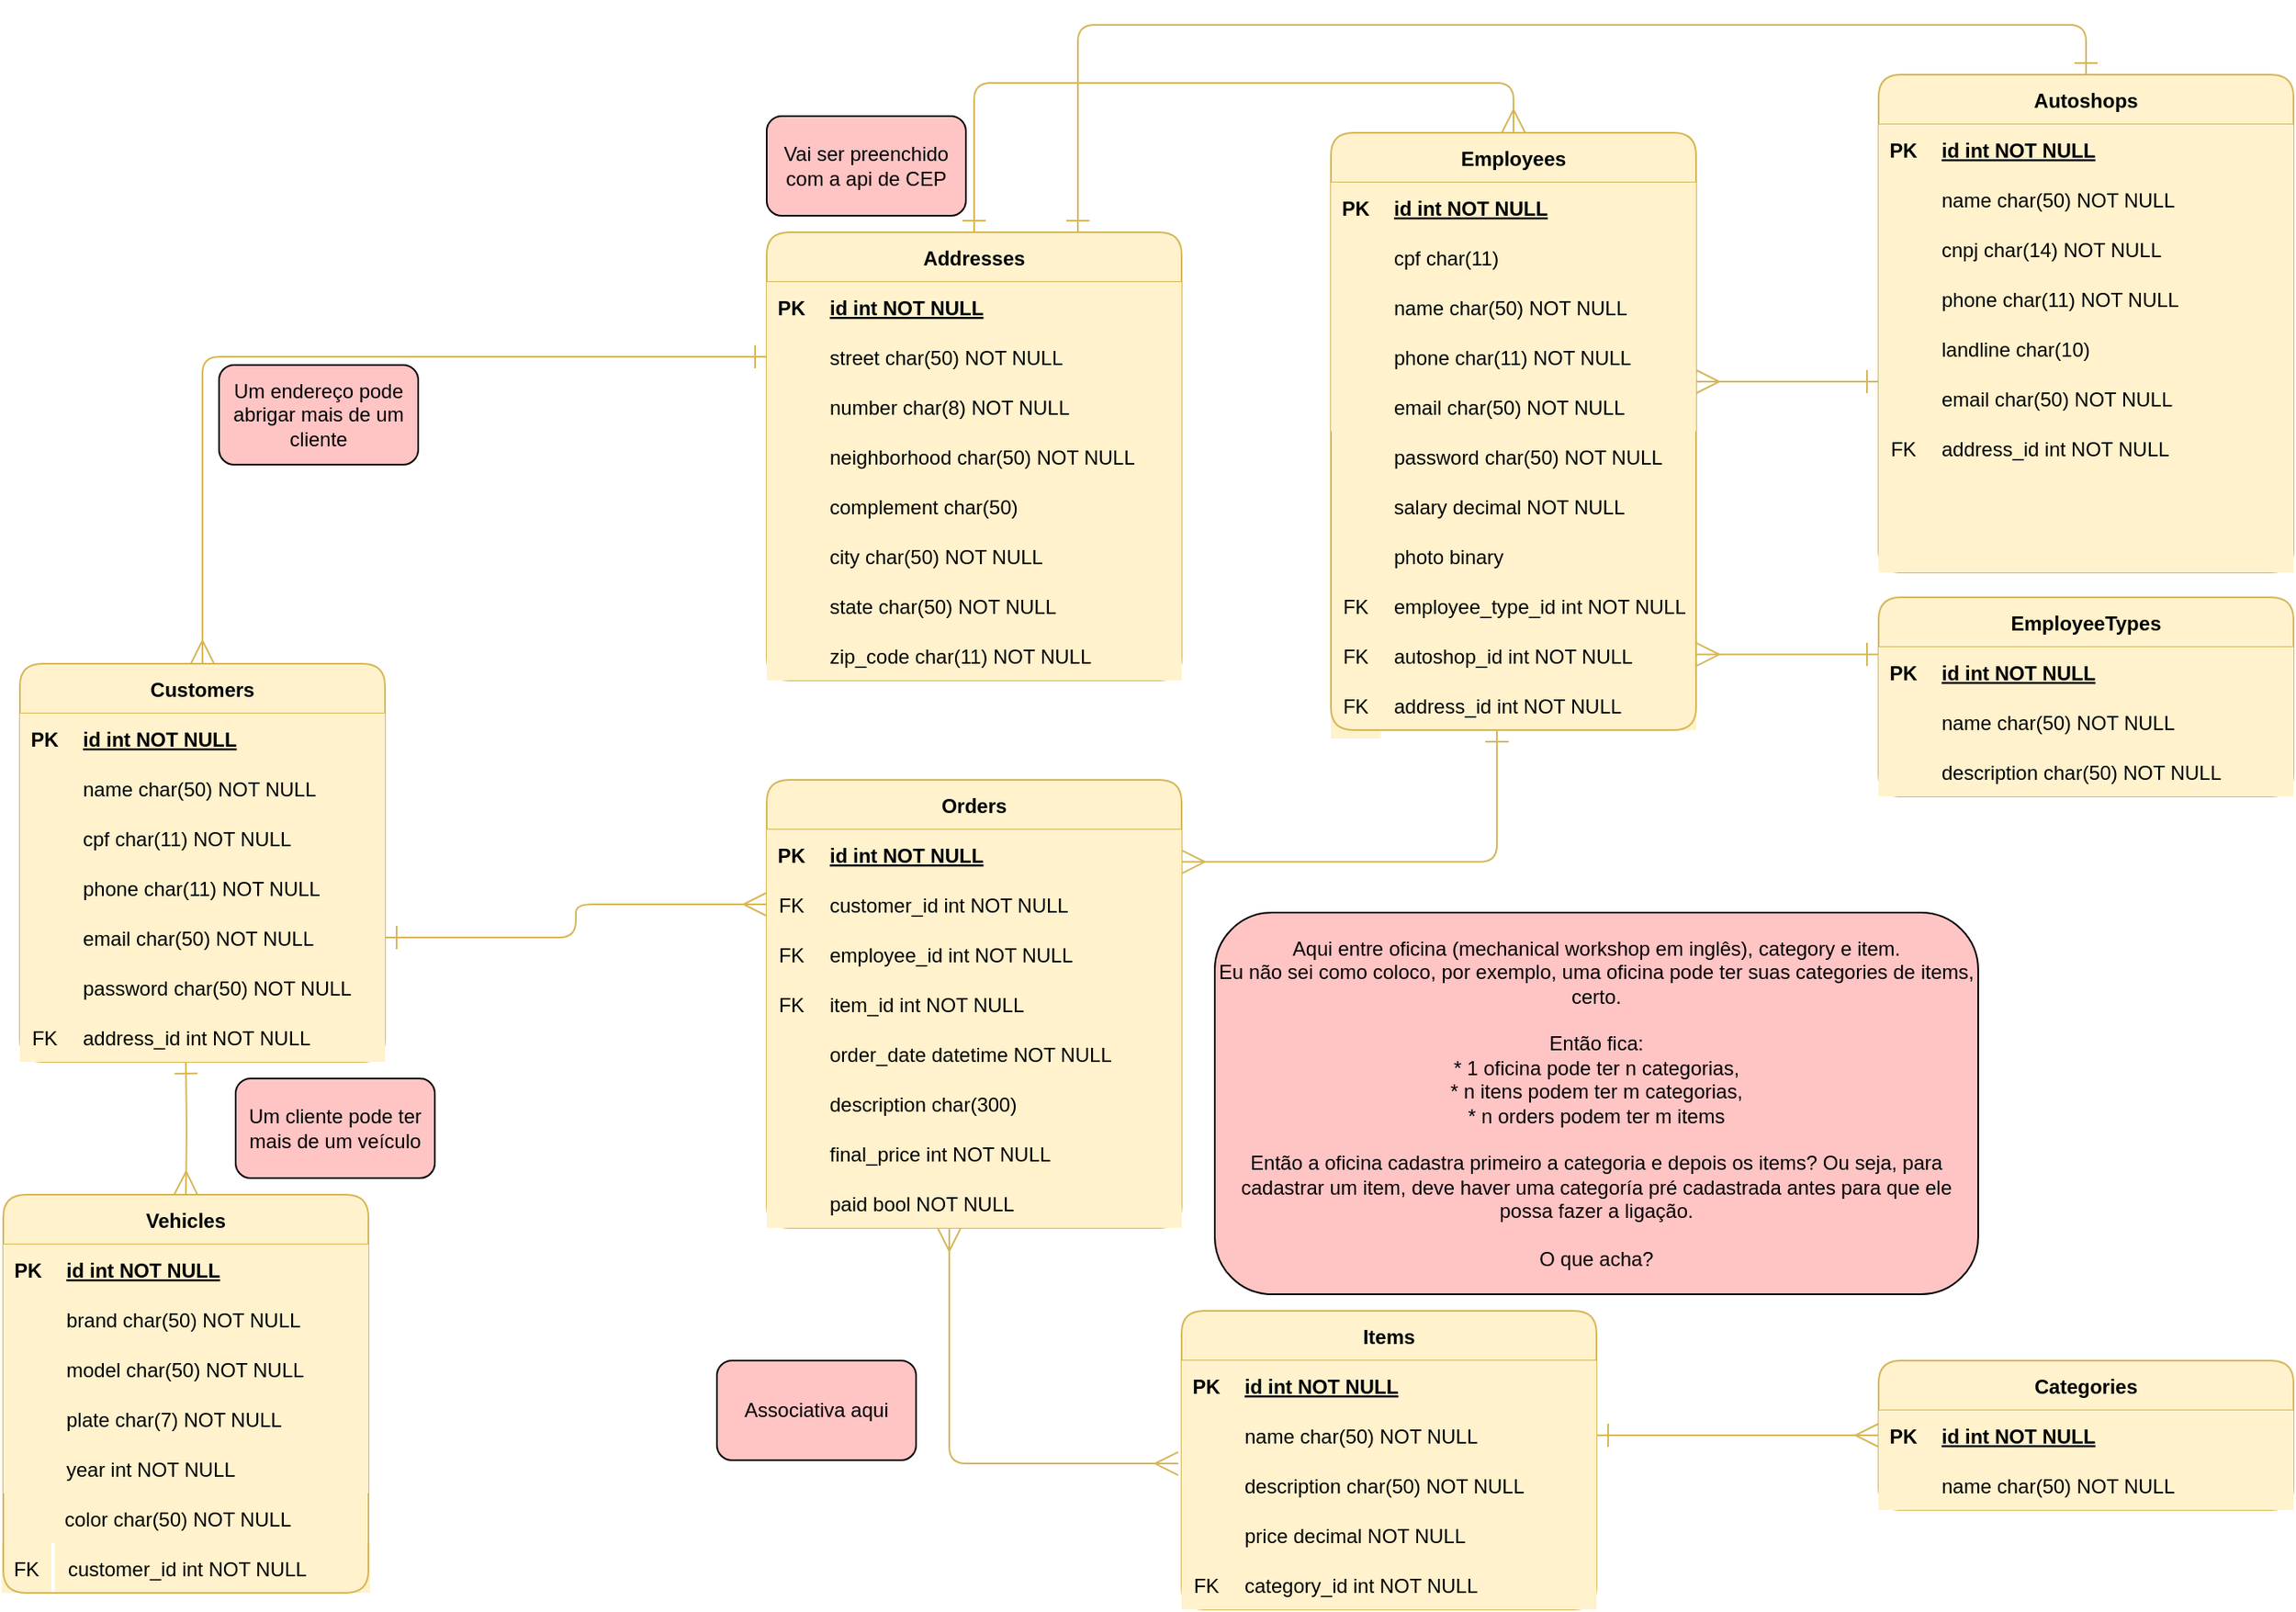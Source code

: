 <mxfile version="13.7.7" type="github">
  <diagram id="R2lEEEUBdFMjLlhIrx00" name="Page-1">
    <mxGraphModel dx="2154" dy="1640" grid="1" gridSize="10" guides="1" tooltips="1" connect="1" arrows="1" fold="1" page="1" pageScale="1" pageWidth="850" pageHeight="1100" math="0" shadow="0" extFonts="Permanent Marker^https://fonts.googleapis.com/css?family=Permanent+Marker">
      <root>
        <mxCell id="0" />
        <mxCell id="1" parent="0" />
        <mxCell id="GytPN-wBxECgcy7hrlEQ-49" style="edgeStyle=orthogonalEdgeStyle;rounded=1;orthogonalLoop=1;jettySize=auto;html=1;labelBorderColor=none;endArrow=ERmany;endFill=0;startArrow=ERone;startFill=0;strokeWidth=1;endSize=12;startSize=12;fillColor=#fff2cc;strokeColor=#d6b656;" parent="1" source="GytPN-wBxECgcy7hrlEQ-29" target="C-vyLk0tnHw3VtMMgP7b-23" edge="1">
          <mxGeometry relative="1" as="geometry">
            <mxPoint x="-40" y="-230" as="targetPoint" />
          </mxGeometry>
        </mxCell>
        <mxCell id="r2mLpPCgo3H6nydPWxPj-75" style="edgeStyle=orthogonalEdgeStyle;rounded=1;orthogonalLoop=1;jettySize=auto;html=1;entryX=-0.008;entryY=0.067;entryDx=0;entryDy=0;startArrow=ERmany;startFill=0;endArrow=ERmany;endFill=0;entryPerimeter=0;endSize=12;startSize=12;fillColor=#fff2cc;strokeColor=#d6b656;" parent="1" target="r2mLpPCgo3H6nydPWxPj-20" edge="1">
          <mxGeometry relative="1" as="geometry">
            <mxPoint x="330" y="180" as="sourcePoint" />
            <Array as="points">
              <mxPoint x="330" y="322" />
            </Array>
          </mxGeometry>
        </mxCell>
        <mxCell id="GytPN-wBxECgcy7hrlEQ-51" style="edgeStyle=orthogonalEdgeStyle;rounded=1;orthogonalLoop=1;jettySize=auto;html=1;exitX=0.5;exitY=0;exitDx=0;exitDy=0;entryX=0.75;entryY=0;entryDx=0;entryDy=0;labelBorderColor=none;endArrow=ERone;endFill=0;startArrow=ERone;startFill=0;strokeWidth=1;endSize=12;startSize=12;fillColor=#fff2cc;strokeColor=#d6b656;" parent="1" source="GytPN-wBxECgcy7hrlEQ-15" target="GytPN-wBxECgcy7hrlEQ-25" edge="1">
          <mxGeometry relative="1" as="geometry">
            <Array as="points">
              <mxPoint x="1015" y="-545" />
              <mxPoint x="408" y="-545" />
            </Array>
          </mxGeometry>
        </mxCell>
        <mxCell id="GytPN-wBxECgcy7hrlEQ-50" style="edgeStyle=orthogonalEdgeStyle;rounded=1;orthogonalLoop=1;jettySize=auto;html=1;entryX=0;entryY=0.5;entryDx=0;entryDy=0;labelBorderColor=none;endArrow=ERmany;endFill=0;startArrow=ERone;startFill=0;strokeWidth=1;endSize=12;startSize=12;fillColor=#fff2cc;strokeColor=#d6b656;" parent="1" source="r2mLpPCgo3H6nydPWxPj-7" target="C-vyLk0tnHw3VtMMgP7b-6" edge="1">
          <mxGeometry relative="1" as="geometry">
            <mxPoint x="-8" y="-55" as="sourcePoint" />
          </mxGeometry>
        </mxCell>
        <mxCell id="C-vyLk0tnHw3VtMMgP7b-23" value="Customers" style="shape=table;startSize=30;container=1;collapsible=1;childLayout=tableLayout;fixedRows=1;rowLines=0;fontStyle=1;align=center;resizeLast=1;labelBorderColor=none;rounded=1;fillColor=#fff2cc;strokeColor=#d6b656;" parent="1" vertex="1">
          <mxGeometry x="-230" y="-160" width="220" height="240" as="geometry" />
        </mxCell>
        <mxCell id="C-vyLk0tnHw3VtMMgP7b-24" value="" style="shape=partialRectangle;collapsible=0;dropTarget=0;pointerEvents=0;fillColor=#fff2cc;points=[[0,0.5],[1,0.5]];portConstraint=eastwest;top=0;left=0;right=0;bottom=1;labelBorderColor=none;rounded=1;strokeColor=#d6b656;" parent="C-vyLk0tnHw3VtMMgP7b-23" vertex="1">
          <mxGeometry y="30" width="220" height="30" as="geometry" />
        </mxCell>
        <mxCell id="C-vyLk0tnHw3VtMMgP7b-25" value="PK" style="shape=partialRectangle;overflow=hidden;connectable=0;fillColor=#fff2cc;top=0;left=0;bottom=0;right=0;fontStyle=1;labelBorderColor=none;rounded=1;strokeColor=#d6b656;" parent="C-vyLk0tnHw3VtMMgP7b-24" vertex="1">
          <mxGeometry width="30" height="30" as="geometry" />
        </mxCell>
        <mxCell id="C-vyLk0tnHw3VtMMgP7b-26" value="id int NOT NULL " style="shape=partialRectangle;overflow=hidden;connectable=0;fillColor=#fff2cc;top=0;left=0;bottom=0;right=0;align=left;spacingLeft=6;fontStyle=5;labelBorderColor=none;rounded=1;strokeColor=#d6b656;" parent="C-vyLk0tnHw3VtMMgP7b-24" vertex="1">
          <mxGeometry x="30" width="190" height="30" as="geometry" />
        </mxCell>
        <mxCell id="C-vyLk0tnHw3VtMMgP7b-27" value="" style="shape=partialRectangle;collapsible=0;dropTarget=0;pointerEvents=0;fillColor=#fff2cc;points=[[0,0.5],[1,0.5]];portConstraint=eastwest;top=0;left=0;right=0;bottom=0;labelBorderColor=none;rounded=1;strokeColor=#d6b656;" parent="C-vyLk0tnHw3VtMMgP7b-23" vertex="1">
          <mxGeometry y="60" width="220" height="30" as="geometry" />
        </mxCell>
        <mxCell id="C-vyLk0tnHw3VtMMgP7b-28" value="" style="shape=partialRectangle;overflow=hidden;connectable=0;fillColor=#fff2cc;top=0;left=0;bottom=0;right=0;labelBorderColor=none;rounded=1;strokeColor=#d6b656;" parent="C-vyLk0tnHw3VtMMgP7b-27" vertex="1">
          <mxGeometry width="30" height="30" as="geometry" />
        </mxCell>
        <mxCell id="C-vyLk0tnHw3VtMMgP7b-29" value="name char(50) NOT NULL" style="shape=partialRectangle;overflow=hidden;connectable=0;fillColor=#fff2cc;top=0;left=0;bottom=0;right=0;align=left;spacingLeft=6;labelBorderColor=none;rounded=1;strokeColor=#d6b656;" parent="C-vyLk0tnHw3VtMMgP7b-27" vertex="1">
          <mxGeometry x="30" width="190" height="30" as="geometry" />
        </mxCell>
        <mxCell id="r2mLpPCgo3H6nydPWxPj-1" value="" style="shape=partialRectangle;collapsible=0;dropTarget=0;pointerEvents=0;fillColor=#fff2cc;points=[[0,0.5],[1,0.5]];portConstraint=eastwest;top=0;left=0;right=0;bottom=0;labelBorderColor=none;rounded=1;strokeColor=#d6b656;" parent="C-vyLk0tnHw3VtMMgP7b-23" vertex="1">
          <mxGeometry y="90" width="220" height="30" as="geometry" />
        </mxCell>
        <mxCell id="r2mLpPCgo3H6nydPWxPj-2" value="" style="shape=partialRectangle;overflow=hidden;connectable=0;fillColor=#fff2cc;top=0;left=0;bottom=0;right=0;labelBorderColor=none;rounded=1;strokeColor=#d6b656;" parent="r2mLpPCgo3H6nydPWxPj-1" vertex="1">
          <mxGeometry width="30" height="30" as="geometry" />
        </mxCell>
        <mxCell id="r2mLpPCgo3H6nydPWxPj-3" value="cpf char(11) NOT NULL" style="shape=partialRectangle;overflow=hidden;connectable=0;fillColor=#fff2cc;top=0;left=0;bottom=0;right=0;align=left;spacingLeft=6;labelBorderColor=none;rounded=1;strokeColor=#d6b656;" parent="r2mLpPCgo3H6nydPWxPj-1" vertex="1">
          <mxGeometry x="30" width="190" height="30" as="geometry" />
        </mxCell>
        <mxCell id="r2mLpPCgo3H6nydPWxPj-4" value="" style="shape=partialRectangle;collapsible=0;dropTarget=0;pointerEvents=0;fillColor=#fff2cc;points=[[0,0.5],[1,0.5]];portConstraint=eastwest;top=0;left=0;right=0;bottom=0;labelBorderColor=none;rounded=1;strokeColor=#d6b656;" parent="C-vyLk0tnHw3VtMMgP7b-23" vertex="1">
          <mxGeometry y="120" width="220" height="30" as="geometry" />
        </mxCell>
        <mxCell id="r2mLpPCgo3H6nydPWxPj-5" value="" style="shape=partialRectangle;overflow=hidden;connectable=0;fillColor=#fff2cc;top=0;left=0;bottom=0;right=0;labelBorderColor=none;rounded=1;strokeColor=#d6b656;" parent="r2mLpPCgo3H6nydPWxPj-4" vertex="1">
          <mxGeometry width="30" height="30" as="geometry" />
        </mxCell>
        <mxCell id="r2mLpPCgo3H6nydPWxPj-6" value="phone char(11) NOT NULL" style="shape=partialRectangle;overflow=hidden;connectable=0;fillColor=#fff2cc;top=0;left=0;bottom=0;right=0;align=left;spacingLeft=6;labelBorderColor=none;rounded=1;strokeColor=#d6b656;" parent="r2mLpPCgo3H6nydPWxPj-4" vertex="1">
          <mxGeometry x="30" width="190" height="30" as="geometry" />
        </mxCell>
        <mxCell id="r2mLpPCgo3H6nydPWxPj-7" value="" style="shape=partialRectangle;collapsible=0;dropTarget=0;pointerEvents=0;fillColor=#fff2cc;points=[[0,0.5],[1,0.5]];portConstraint=eastwest;top=0;left=0;right=0;bottom=0;labelBorderColor=none;rounded=1;strokeColor=#d6b656;" parent="C-vyLk0tnHw3VtMMgP7b-23" vertex="1">
          <mxGeometry y="150" width="220" height="30" as="geometry" />
        </mxCell>
        <mxCell id="r2mLpPCgo3H6nydPWxPj-8" value="" style="shape=partialRectangle;overflow=hidden;connectable=0;fillColor=#fff2cc;top=0;left=0;bottom=0;right=0;labelBorderColor=none;rounded=1;strokeColor=#d6b656;" parent="r2mLpPCgo3H6nydPWxPj-7" vertex="1">
          <mxGeometry width="30" height="30" as="geometry" />
        </mxCell>
        <mxCell id="r2mLpPCgo3H6nydPWxPj-9" value="email char(50) NOT NULL" style="shape=partialRectangle;overflow=hidden;connectable=0;fillColor=#fff2cc;top=0;left=0;bottom=0;right=0;align=left;spacingLeft=6;labelBorderColor=none;rounded=1;strokeColor=#d6b656;" parent="r2mLpPCgo3H6nydPWxPj-7" vertex="1">
          <mxGeometry x="30" width="190" height="30" as="geometry" />
        </mxCell>
        <mxCell id="B7DI4YMN_xVC8xf2l_Bk-19" value="password char(50) NOT NULL" style="shape=partialRectangle;overflow=hidden;connectable=0;fillColor=#fff2cc;top=0;left=0;bottom=0;right=0;align=left;spacingLeft=6;labelBorderColor=none;rounded=1;strokeColor=#d6b656;" parent="1" vertex="1">
          <mxGeometry x="590" y="-300" width="190" height="30" as="geometry" />
        </mxCell>
        <mxCell id="B7DI4YMN_xVC8xf2l_Bk-20" value="" style="shape=partialRectangle;overflow=hidden;connectable=0;fillColor=#fff2cc;top=0;left=0;bottom=0;right=0;labelBorderColor=none;rounded=1;strokeColor=#d6b656;" parent="1" vertex="1">
          <mxGeometry x="560" y="-300" width="30" height="40" as="geometry" />
        </mxCell>
        <mxCell id="B7DI4YMN_xVC8xf2l_Bk-23" style="edgeStyle=orthogonalEdgeStyle;rounded=1;orthogonalLoop=1;jettySize=auto;html=1;labelBorderColor=none;endArrow=ERmany;endFill=0;startArrow=ERone;startFill=0;strokeWidth=1;endSize=12;startSize=12;fillColor=#fff2cc;strokeColor=#d6b656;exitX=0.5;exitY=0;exitDx=0;exitDy=0;entryX=0.5;entryY=0;entryDx=0;entryDy=0;" parent="1" source="GytPN-wBxECgcy7hrlEQ-25" target="B7DI4YMN_xVC8xf2l_Bk-3" edge="1">
          <mxGeometry relative="1" as="geometry">
            <mxPoint x="280" y="-495" as="sourcePoint" />
            <mxPoint x="-60" y="-340" as="targetPoint" />
          </mxGeometry>
        </mxCell>
        <mxCell id="B7DI4YMN_xVC8xf2l_Bk-24" value="address_id int NOT NULL" style="shape=partialRectangle;overflow=hidden;connectable=0;fillColor=#fff2cc;top=0;left=0;bottom=0;right=0;align=left;spacingLeft=6;labelBorderColor=none;rounded=1;strokeColor=#d6b656;" parent="1" vertex="1">
          <mxGeometry x="590" y="-150" width="190" height="30" as="geometry" />
        </mxCell>
        <mxCell id="B7DI4YMN_xVC8xf2l_Bk-25" value="FK" style="shape=partialRectangle;overflow=hidden;connectable=0;fillColor=#fff2cc;top=0;left=0;bottom=0;right=0;labelBorderColor=none;rounded=1;strokeColor=#d6b656;" parent="1" vertex="1">
          <mxGeometry x="560" y="-155" width="30" height="40" as="geometry" />
        </mxCell>
        <mxCell id="B7DI4YMN_xVC8xf2l_Bk-26" value="password char(50) NOT NULL" style="shape=partialRectangle;overflow=hidden;connectable=0;fillColor=#fff2cc;top=0;left=0;bottom=0;right=0;align=left;spacingLeft=6;labelBorderColor=none;rounded=1;strokeColor=#d6b656;" parent="1" vertex="1">
          <mxGeometry x="-200" y="20" width="190" height="30" as="geometry" />
        </mxCell>
        <mxCell id="B7DI4YMN_xVC8xf2l_Bk-27" value="address_id int NOT NULL" style="shape=partialRectangle;overflow=hidden;connectable=0;fillColor=#fff2cc;top=0;left=0;bottom=0;right=0;align=left;spacingLeft=6;labelBorderColor=none;rounded=1;strokeColor=#d6b656;" parent="1" vertex="1">
          <mxGeometry x="-200" y="50" width="190" height="30" as="geometry" />
        </mxCell>
        <mxCell id="B7DI4YMN_xVC8xf2l_Bk-28" value="" style="shape=partialRectangle;overflow=hidden;connectable=0;fillColor=#fff2cc;top=0;left=0;bottom=0;right=0;labelBorderColor=none;rounded=1;strokeColor=#d6b656;" parent="1" vertex="1">
          <mxGeometry x="-230" y="10" width="30" height="40" as="geometry" />
        </mxCell>
        <mxCell id="B7DI4YMN_xVC8xf2l_Bk-29" value="FK" style="shape=partialRectangle;overflow=hidden;connectable=0;fillColor=#fff2cc;top=0;left=0;bottom=0;right=0;labelBorderColor=none;rounded=1;strokeColor=#d6b656;" parent="1" vertex="1">
          <mxGeometry x="-230" y="50" width="30" height="30" as="geometry" />
        </mxCell>
        <mxCell id="GytPN-wBxECgcy7hrlEQ-25" value="Addresses" style="shape=table;startSize=30;container=1;collapsible=1;childLayout=tableLayout;fixedRows=1;rowLines=0;fontStyle=1;align=center;resizeLast=1;labelBorderColor=none;rounded=1;fillColor=#fff2cc;strokeColor=#d6b656;" parent="1" vertex="1">
          <mxGeometry x="220" y="-420" width="250" height="270" as="geometry" />
        </mxCell>
        <mxCell id="GytPN-wBxECgcy7hrlEQ-26" value="" style="shape=partialRectangle;collapsible=0;dropTarget=0;pointerEvents=0;fillColor=#fff2cc;points=[[0,0.5],[1,0.5]];portConstraint=eastwest;top=0;left=0;right=0;bottom=1;labelBorderColor=none;rounded=1;strokeColor=#d6b656;" parent="GytPN-wBxECgcy7hrlEQ-25" vertex="1">
          <mxGeometry y="30" width="250" height="30" as="geometry" />
        </mxCell>
        <mxCell id="GytPN-wBxECgcy7hrlEQ-27" value="PK" style="shape=partialRectangle;overflow=hidden;connectable=0;fillColor=#fff2cc;top=0;left=0;bottom=0;right=0;fontStyle=1;labelBorderColor=none;rounded=1;strokeColor=#d6b656;" parent="GytPN-wBxECgcy7hrlEQ-26" vertex="1">
          <mxGeometry width="30" height="30" as="geometry" />
        </mxCell>
        <mxCell id="GytPN-wBxECgcy7hrlEQ-28" value="id int NOT NULL " style="shape=partialRectangle;overflow=hidden;connectable=0;fillColor=#fff2cc;top=0;left=0;bottom=0;right=0;align=left;spacingLeft=6;fontStyle=5;labelBorderColor=none;rounded=1;strokeColor=#d6b656;" parent="GytPN-wBxECgcy7hrlEQ-26" vertex="1">
          <mxGeometry x="30" width="220" height="30" as="geometry" />
        </mxCell>
        <mxCell id="GytPN-wBxECgcy7hrlEQ-29" value="" style="shape=partialRectangle;collapsible=0;dropTarget=0;pointerEvents=0;fillColor=#fff2cc;points=[[0,0.5],[1,0.5]];portConstraint=eastwest;top=0;left=0;right=0;bottom=0;labelBorderColor=none;rounded=1;strokeColor=#d6b656;" parent="GytPN-wBxECgcy7hrlEQ-25" vertex="1">
          <mxGeometry y="60" width="250" height="30" as="geometry" />
        </mxCell>
        <mxCell id="GytPN-wBxECgcy7hrlEQ-30" value="" style="shape=partialRectangle;overflow=hidden;connectable=0;fillColor=#fff2cc;top=0;left=0;bottom=0;right=0;labelBorderColor=none;rounded=1;strokeColor=#d6b656;" parent="GytPN-wBxECgcy7hrlEQ-29" vertex="1">
          <mxGeometry width="30" height="30" as="geometry" />
        </mxCell>
        <mxCell id="GytPN-wBxECgcy7hrlEQ-31" value="street char(50) NOT NULL" style="shape=partialRectangle;overflow=hidden;connectable=0;fillColor=#fff2cc;top=0;left=0;bottom=0;right=0;align=left;spacingLeft=6;labelBorderColor=none;rounded=1;strokeColor=#d6b656;" parent="GytPN-wBxECgcy7hrlEQ-29" vertex="1">
          <mxGeometry x="30" width="220" height="30" as="geometry" />
        </mxCell>
        <mxCell id="r2mLpPCgo3H6nydPWxPj-60" value="" style="shape=partialRectangle;collapsible=0;dropTarget=0;pointerEvents=0;fillColor=#fff2cc;points=[[0,0.5],[1,0.5]];portConstraint=eastwest;top=0;left=0;right=0;bottom=0;labelBorderColor=none;rounded=1;strokeColor=#d6b656;" parent="GytPN-wBxECgcy7hrlEQ-25" vertex="1">
          <mxGeometry y="90" width="250" height="30" as="geometry" />
        </mxCell>
        <mxCell id="r2mLpPCgo3H6nydPWxPj-61" value="" style="shape=partialRectangle;overflow=hidden;connectable=0;fillColor=#fff2cc;top=0;left=0;bottom=0;right=0;labelBorderColor=none;rounded=1;strokeColor=#d6b656;" parent="r2mLpPCgo3H6nydPWxPj-60" vertex="1">
          <mxGeometry width="30" height="30" as="geometry" />
        </mxCell>
        <mxCell id="r2mLpPCgo3H6nydPWxPj-62" value="number char(8) NOT NULL" style="shape=partialRectangle;overflow=hidden;connectable=0;fillColor=#fff2cc;top=0;left=0;bottom=0;right=0;align=left;spacingLeft=6;labelBorderColor=none;rounded=1;strokeColor=#d6b656;" parent="r2mLpPCgo3H6nydPWxPj-60" vertex="1">
          <mxGeometry x="30" width="220" height="30" as="geometry" />
        </mxCell>
        <mxCell id="GytPN-wBxECgcy7hrlEQ-32" value="" style="shape=partialRectangle;collapsible=0;dropTarget=0;pointerEvents=0;fillColor=#fff2cc;points=[[0,0.5],[1,0.5]];portConstraint=eastwest;top=0;left=0;right=0;bottom=0;labelBorderColor=none;rounded=1;strokeColor=#d6b656;" parent="GytPN-wBxECgcy7hrlEQ-25" vertex="1">
          <mxGeometry y="120" width="250" height="30" as="geometry" />
        </mxCell>
        <mxCell id="GytPN-wBxECgcy7hrlEQ-33" value="" style="shape=partialRectangle;overflow=hidden;connectable=0;fillColor=#fff2cc;top=0;left=0;bottom=0;right=0;labelBorderColor=none;rounded=1;strokeColor=#d6b656;" parent="GytPN-wBxECgcy7hrlEQ-32" vertex="1">
          <mxGeometry width="30" height="30" as="geometry" />
        </mxCell>
        <mxCell id="GytPN-wBxECgcy7hrlEQ-34" value="neighborhood char(50) NOT NULL" style="shape=partialRectangle;overflow=hidden;connectable=0;fillColor=#fff2cc;top=0;left=0;bottom=0;right=0;align=left;spacingLeft=6;labelBorderColor=none;rounded=1;strokeColor=#d6b656;" parent="GytPN-wBxECgcy7hrlEQ-32" vertex="1">
          <mxGeometry x="30" width="220" height="30" as="geometry" />
        </mxCell>
        <mxCell id="B7DI4YMN_xVC8xf2l_Bk-30" value="" style="shape=partialRectangle;collapsible=0;dropTarget=0;pointerEvents=0;fillColor=#fff2cc;points=[[0,0.5],[1,0.5]];portConstraint=eastwest;top=0;left=0;right=0;bottom=0;labelBorderColor=none;rounded=1;strokeColor=#d6b656;" parent="1" vertex="1">
          <mxGeometry x="220" y="-270" width="250" height="30" as="geometry" />
        </mxCell>
        <mxCell id="B7DI4YMN_xVC8xf2l_Bk-31" value="" style="shape=partialRectangle;overflow=hidden;connectable=0;fillColor=#fff2cc;top=0;left=0;bottom=0;right=0;labelBorderColor=none;rounded=1;strokeColor=#d6b656;" parent="B7DI4YMN_xVC8xf2l_Bk-30" vertex="1">
          <mxGeometry width="30" height="30" as="geometry" />
        </mxCell>
        <mxCell id="B7DI4YMN_xVC8xf2l_Bk-32" value="complement char(50)" style="shape=partialRectangle;overflow=hidden;connectable=0;fillColor=#fff2cc;top=0;left=0;bottom=0;right=0;align=left;spacingLeft=6;labelBorderColor=none;rounded=1;strokeColor=#d6b656;" parent="B7DI4YMN_xVC8xf2l_Bk-30" vertex="1">
          <mxGeometry x="30" width="220" height="30" as="geometry" />
        </mxCell>
        <mxCell id="B7DI4YMN_xVC8xf2l_Bk-33" value="" style="shape=partialRectangle;collapsible=0;dropTarget=0;pointerEvents=0;fillColor=#fff2cc;points=[[0,0.5],[1,0.5]];portConstraint=eastwest;top=0;left=0;right=0;bottom=0;labelBorderColor=none;rounded=1;strokeColor=#d6b656;" parent="1" vertex="1">
          <mxGeometry x="220" y="-240" width="250" height="30" as="geometry" />
        </mxCell>
        <mxCell id="B7DI4YMN_xVC8xf2l_Bk-34" value="" style="shape=partialRectangle;overflow=hidden;connectable=0;fillColor=#fff2cc;top=0;left=0;bottom=0;right=0;labelBorderColor=none;rounded=1;strokeColor=#d6b656;" parent="B7DI4YMN_xVC8xf2l_Bk-33" vertex="1">
          <mxGeometry width="30" height="30" as="geometry" />
        </mxCell>
        <mxCell id="B7DI4YMN_xVC8xf2l_Bk-35" value="city char(50) NOT NULL" style="shape=partialRectangle;overflow=hidden;connectable=0;fillColor=#fff2cc;top=0;left=0;bottom=0;right=0;align=left;spacingLeft=6;labelBorderColor=none;rounded=1;strokeColor=#d6b656;" parent="B7DI4YMN_xVC8xf2l_Bk-33" vertex="1">
          <mxGeometry x="30" width="220" height="30" as="geometry" />
        </mxCell>
        <mxCell id="B7DI4YMN_xVC8xf2l_Bk-36" value="" style="shape=partialRectangle;collapsible=0;dropTarget=0;pointerEvents=0;fillColor=#fff2cc;points=[[0,0.5],[1,0.5]];portConstraint=eastwest;top=0;left=0;right=0;bottom=0;labelBorderColor=none;rounded=1;strokeColor=#d6b656;" parent="1" vertex="1">
          <mxGeometry x="220" y="-210" width="250" height="30" as="geometry" />
        </mxCell>
        <mxCell id="B7DI4YMN_xVC8xf2l_Bk-37" value="" style="shape=partialRectangle;overflow=hidden;connectable=0;fillColor=#fff2cc;top=0;left=0;bottom=0;right=0;labelBorderColor=none;rounded=1;strokeColor=#d6b656;" parent="B7DI4YMN_xVC8xf2l_Bk-36" vertex="1">
          <mxGeometry width="30" height="30" as="geometry" />
        </mxCell>
        <mxCell id="B7DI4YMN_xVC8xf2l_Bk-38" value="state char(50) NOT NULL" style="shape=partialRectangle;overflow=hidden;connectable=0;fillColor=#fff2cc;top=0;left=0;bottom=0;right=0;align=left;spacingLeft=6;labelBorderColor=none;rounded=1;strokeColor=#d6b656;" parent="B7DI4YMN_xVC8xf2l_Bk-36" vertex="1">
          <mxGeometry x="30" width="220" height="30" as="geometry" />
        </mxCell>
        <mxCell id="B7DI4YMN_xVC8xf2l_Bk-39" value="state char(50) NOT NULL" style="shape=partialRectangle;overflow=hidden;connectable=0;fillColor=#fff2cc;top=0;left=0;bottom=0;right=0;align=left;spacingLeft=6;labelBorderColor=none;rounded=1;strokeColor=#d6b656;" parent="1" vertex="1">
          <mxGeometry x="250" y="-180" width="220" height="30" as="geometry" />
        </mxCell>
        <mxCell id="B7DI4YMN_xVC8xf2l_Bk-40" value="" style="shape=partialRectangle;collapsible=0;dropTarget=0;pointerEvents=0;fillColor=#fff2cc;points=[[0,0.5],[1,0.5]];portConstraint=eastwest;top=0;left=0;right=0;bottom=0;labelBorderColor=none;rounded=1;strokeColor=#d6b656;" parent="1" vertex="1">
          <mxGeometry x="220" y="-180" width="250" height="30" as="geometry" />
        </mxCell>
        <mxCell id="B7DI4YMN_xVC8xf2l_Bk-41" value="" style="shape=partialRectangle;overflow=hidden;connectable=0;fillColor=#fff2cc;top=0;left=0;bottom=0;right=0;labelBorderColor=none;rounded=1;strokeColor=#d6b656;" parent="B7DI4YMN_xVC8xf2l_Bk-40" vertex="1">
          <mxGeometry width="30" height="30" as="geometry" />
        </mxCell>
        <mxCell id="B7DI4YMN_xVC8xf2l_Bk-42" value="zip_code char(11) NOT NULL" style="shape=partialRectangle;overflow=hidden;connectable=0;fillColor=#fff2cc;top=0;left=0;bottom=0;right=0;align=left;spacingLeft=6;labelBorderColor=none;rounded=1;strokeColor=#d6b656;" parent="B7DI4YMN_xVC8xf2l_Bk-40" vertex="1">
          <mxGeometry x="30" width="220" height="30" as="geometry" />
        </mxCell>
        <mxCell id="C-vyLk0tnHw3VtMMgP7b-2" value="Orders" style="shape=table;startSize=30;container=1;collapsible=1;childLayout=tableLayout;fixedRows=1;rowLines=0;fontStyle=1;align=center;resizeLast=1;labelBorderColor=none;rounded=1;fillColor=#fff2cc;strokeColor=#d6b656;" parent="1" vertex="1">
          <mxGeometry x="220" y="-90" width="250" height="270" as="geometry" />
        </mxCell>
        <mxCell id="C-vyLk0tnHw3VtMMgP7b-3" value="" style="shape=partialRectangle;collapsible=0;dropTarget=0;pointerEvents=0;fillColor=#fff2cc;points=[[0,0.5],[1,0.5]];portConstraint=eastwest;top=0;left=0;right=0;bottom=1;labelBorderColor=none;rounded=1;strokeColor=#d6b656;" parent="C-vyLk0tnHw3VtMMgP7b-2" vertex="1">
          <mxGeometry y="30" width="250" height="30" as="geometry" />
        </mxCell>
        <mxCell id="C-vyLk0tnHw3VtMMgP7b-4" value="PK" style="shape=partialRectangle;overflow=hidden;connectable=0;fillColor=#fff2cc;top=0;left=0;bottom=0;right=0;fontStyle=1;labelBorderColor=none;rounded=1;strokeColor=#d6b656;" parent="C-vyLk0tnHw3VtMMgP7b-3" vertex="1">
          <mxGeometry width="30" height="30" as="geometry" />
        </mxCell>
        <mxCell id="C-vyLk0tnHw3VtMMgP7b-5" value="id int NOT NULL " style="shape=partialRectangle;overflow=hidden;connectable=0;fillColor=#fff2cc;top=0;left=0;bottom=0;right=0;align=left;spacingLeft=6;fontStyle=5;labelBorderColor=none;rounded=1;strokeColor=#d6b656;" parent="C-vyLk0tnHw3VtMMgP7b-3" vertex="1">
          <mxGeometry x="30" width="220" height="30" as="geometry" />
        </mxCell>
        <mxCell id="C-vyLk0tnHw3VtMMgP7b-6" value="" style="shape=partialRectangle;collapsible=0;dropTarget=0;pointerEvents=0;fillColor=#fff2cc;points=[[0,0.5],[1,0.5]];portConstraint=eastwest;top=0;left=0;right=0;bottom=0;labelBorderColor=none;rounded=1;strokeColor=#d6b656;" parent="C-vyLk0tnHw3VtMMgP7b-2" vertex="1">
          <mxGeometry y="60" width="250" height="30" as="geometry" />
        </mxCell>
        <mxCell id="C-vyLk0tnHw3VtMMgP7b-7" value="FK" style="shape=partialRectangle;overflow=hidden;connectable=0;fillColor=#fff2cc;top=0;left=0;bottom=0;right=0;labelBorderColor=none;rounded=1;strokeColor=#d6b656;" parent="C-vyLk0tnHw3VtMMgP7b-6" vertex="1">
          <mxGeometry width="30" height="30" as="geometry" />
        </mxCell>
        <mxCell id="C-vyLk0tnHw3VtMMgP7b-8" value="customer_id int NOT NULL" style="shape=partialRectangle;overflow=hidden;connectable=0;fillColor=#fff2cc;top=0;left=0;bottom=0;right=0;align=left;spacingLeft=6;labelBorderColor=none;rounded=1;strokeColor=#d6b656;" parent="C-vyLk0tnHw3VtMMgP7b-6" vertex="1">
          <mxGeometry x="30" width="220" height="30" as="geometry" />
        </mxCell>
        <mxCell id="C-vyLk0tnHw3VtMMgP7b-9" value="" style="shape=partialRectangle;collapsible=0;dropTarget=0;pointerEvents=0;fillColor=#fff2cc;points=[[0,0.5],[1,0.5]];portConstraint=eastwest;top=0;left=0;right=0;bottom=0;labelBorderColor=none;rounded=1;strokeColor=#d6b656;" parent="C-vyLk0tnHw3VtMMgP7b-2" vertex="1">
          <mxGeometry y="90" width="250" height="30" as="geometry" />
        </mxCell>
        <mxCell id="C-vyLk0tnHw3VtMMgP7b-10" value="FK" style="shape=partialRectangle;overflow=hidden;connectable=0;fillColor=#fff2cc;top=0;left=0;bottom=0;right=0;labelBorderColor=none;rounded=1;strokeColor=#d6b656;" parent="C-vyLk0tnHw3VtMMgP7b-9" vertex="1">
          <mxGeometry width="30" height="30" as="geometry" />
        </mxCell>
        <mxCell id="C-vyLk0tnHw3VtMMgP7b-11" value="employee_id int NOT NULL" style="shape=partialRectangle;overflow=hidden;connectable=0;fillColor=#fff2cc;top=0;left=0;bottom=0;right=0;align=left;spacingLeft=6;labelBorderColor=none;rounded=1;strokeColor=#d6b656;" parent="C-vyLk0tnHw3VtMMgP7b-9" vertex="1">
          <mxGeometry x="30" width="220" height="30" as="geometry" />
        </mxCell>
        <mxCell id="r2mLpPCgo3H6nydPWxPj-10" value="" style="shape=partialRectangle;collapsible=0;dropTarget=0;pointerEvents=0;fillColor=#fff2cc;points=[[0,0.5],[1,0.5]];portConstraint=eastwest;top=0;left=0;right=0;bottom=0;labelBorderColor=none;rounded=1;strokeColor=#d6b656;" parent="C-vyLk0tnHw3VtMMgP7b-2" vertex="1">
          <mxGeometry y="120" width="250" height="30" as="geometry" />
        </mxCell>
        <mxCell id="r2mLpPCgo3H6nydPWxPj-11" value="FK" style="shape=partialRectangle;overflow=hidden;connectable=0;fillColor=#fff2cc;top=0;left=0;bottom=0;right=0;labelBorderColor=none;rounded=1;strokeColor=#d6b656;" parent="r2mLpPCgo3H6nydPWxPj-10" vertex="1">
          <mxGeometry width="30" height="30" as="geometry" />
        </mxCell>
        <mxCell id="r2mLpPCgo3H6nydPWxPj-12" value="item_id int NOT NULL" style="shape=partialRectangle;overflow=hidden;connectable=0;fillColor=#fff2cc;top=0;left=0;bottom=0;right=0;align=left;spacingLeft=6;labelBorderColor=none;rounded=1;strokeColor=#d6b656;" parent="r2mLpPCgo3H6nydPWxPj-10" vertex="1">
          <mxGeometry x="30" width="220" height="30" as="geometry" />
        </mxCell>
        <mxCell id="r2mLpPCgo3H6nydPWxPj-13" value="" style="shape=partialRectangle;collapsible=0;dropTarget=0;pointerEvents=0;fillColor=#fff2cc;points=[[0,0.5],[1,0.5]];portConstraint=eastwest;top=0;left=0;right=0;bottom=0;labelBorderColor=none;rounded=1;strokeColor=#d6b656;" parent="C-vyLk0tnHw3VtMMgP7b-2" vertex="1">
          <mxGeometry y="150" width="250" height="30" as="geometry" />
        </mxCell>
        <mxCell id="r2mLpPCgo3H6nydPWxPj-14" value="" style="shape=partialRectangle;overflow=hidden;connectable=0;fillColor=#fff2cc;top=0;left=0;bottom=0;right=0;labelBorderColor=none;rounded=1;strokeColor=#d6b656;" parent="r2mLpPCgo3H6nydPWxPj-13" vertex="1">
          <mxGeometry width="30" height="30" as="geometry" />
        </mxCell>
        <mxCell id="r2mLpPCgo3H6nydPWxPj-15" value="" style="shape=partialRectangle;overflow=hidden;connectable=0;fillColor=#fff2cc;top=0;left=0;bottom=0;right=0;align=left;spacingLeft=6;labelBorderColor=none;rounded=1;strokeColor=#d6b656;" parent="r2mLpPCgo3H6nydPWxPj-13" vertex="1">
          <mxGeometry x="30" width="220" height="30" as="geometry" />
        </mxCell>
        <mxCell id="r2mLpPCgo3H6nydPWxPj-16" value="" style="shape=partialRectangle;collapsible=0;dropTarget=0;pointerEvents=0;fillColor=#fff2cc;points=[[0,0.5],[1,0.5]];portConstraint=eastwest;top=0;left=0;right=0;bottom=0;labelBorderColor=none;rounded=1;strokeColor=#d6b656;" parent="C-vyLk0tnHw3VtMMgP7b-2" vertex="1">
          <mxGeometry y="180" width="250" height="30" as="geometry" />
        </mxCell>
        <mxCell id="r2mLpPCgo3H6nydPWxPj-17" value="" style="shape=partialRectangle;overflow=hidden;connectable=0;fillColor=#fff2cc;top=0;left=0;bottom=0;right=0;labelBorderColor=none;rounded=1;strokeColor=#d6b656;" parent="r2mLpPCgo3H6nydPWxPj-16" vertex="1">
          <mxGeometry width="30" height="30" as="geometry" />
        </mxCell>
        <mxCell id="r2mLpPCgo3H6nydPWxPj-18" value="" style="shape=partialRectangle;overflow=hidden;connectable=0;fillColor=#fff2cc;top=0;left=0;bottom=0;right=0;align=left;spacingLeft=6;labelBorderColor=none;rounded=1;strokeColor=#d6b656;" parent="r2mLpPCgo3H6nydPWxPj-16" vertex="1">
          <mxGeometry x="30" width="220" height="30" as="geometry" />
        </mxCell>
        <mxCell id="5-2vUzAHZTlrWetlaagz-2" value="autoshop_id int NOT NULL" style="shape=partialRectangle;overflow=hidden;connectable=0;fillColor=#fff2cc;top=0;left=0;bottom=0;right=0;align=left;spacingLeft=6;labelBorderColor=none;rounded=1;strokeColor=#d6b656;" parent="1" vertex="1">
          <mxGeometry x="590" y="-180" width="190" height="30" as="geometry" />
        </mxCell>
        <mxCell id="5-2vUzAHZTlrWetlaagz-3" value="FK" style="shape=partialRectangle;overflow=hidden;connectable=0;fillColor=#fff2cc;top=0;left=0;bottom=0;right=0;labelBorderColor=none;rounded=1;strokeColor=#d6b656;" parent="1" vertex="1">
          <mxGeometry x="560" y="-210" width="30" height="30" as="geometry" />
        </mxCell>
        <mxCell id="5-2vUzAHZTlrWetlaagz-5" style="edgeStyle=orthogonalEdgeStyle;rounded=1;orthogonalLoop=1;jettySize=auto;html=1;labelBorderColor=none;endArrow=ERmany;endFill=0;startArrow=ERone;startFill=0;strokeWidth=1;endSize=12;startSize=12;fillColor=#fff2cc;strokeColor=#d6b656;entryX=1;entryY=0;entryDx=0;entryDy=0;entryPerimeter=0;" parent="1" target="B7DI4YMN_xVC8xf2l_Bk-16" edge="1">
          <mxGeometry relative="1" as="geometry">
            <mxPoint x="890" y="-330" as="sourcePoint" />
            <mxPoint x="820" y="-330" as="targetPoint" />
            <Array as="points">
              <mxPoint x="870" y="-330" />
              <mxPoint x="870" y="-330" />
            </Array>
          </mxGeometry>
        </mxCell>
        <mxCell id="5-2vUzAHZTlrWetlaagz-6" value="Aqui entre oficina (mechanical workshop em inglês), category e item.&lt;br&gt;Eu não sei como coloco, por exemplo, uma oficina pode ter suas categories de items, certo.&lt;br&gt;&lt;br&gt;Então fica:&lt;br&gt;* 1 oficina pode ter n categorias,&lt;br&gt;* n itens podem ter m categorias,&lt;br&gt;* n orders podem ter m items&lt;br&gt;&lt;br&gt;Então a oficina cadastra primeiro a categoria e depois os items? Ou seja, para cadastrar um item, deve haver uma categoría pré cadastrada antes para que ele possa fazer a ligação.&lt;br&gt;&lt;br&gt;O que acha?" style="rounded=1;whiteSpace=wrap;html=1;fillColor=#FFC4C4;" parent="1" vertex="1">
          <mxGeometry x="490" y="-10" width="460" height="230" as="geometry" />
        </mxCell>
        <mxCell id="GytPN-wBxECgcy7hrlEQ-75" value="Items" style="shape=table;startSize=30;container=1;collapsible=1;childLayout=tableLayout;fixedRows=1;rowLines=0;fontStyle=1;align=center;resizeLast=1;labelBorderColor=none;rounded=1;fillColor=#fff2cc;strokeColor=#d6b656;" parent="1" vertex="1">
          <mxGeometry x="470" y="230" width="250" height="180" as="geometry">
            <mxRectangle x="500" y="100" width="60" height="30" as="alternateBounds" />
          </mxGeometry>
        </mxCell>
        <mxCell id="GytPN-wBxECgcy7hrlEQ-76" value="" style="shape=partialRectangle;collapsible=0;dropTarget=0;pointerEvents=0;fillColor=#fff2cc;points=[[0,0.5],[1,0.5]];portConstraint=eastwest;top=0;left=0;right=0;bottom=1;labelBorderColor=none;rounded=1;strokeColor=#d6b656;" parent="GytPN-wBxECgcy7hrlEQ-75" vertex="1">
          <mxGeometry y="30" width="250" height="30" as="geometry" />
        </mxCell>
        <mxCell id="GytPN-wBxECgcy7hrlEQ-77" value="PK" style="shape=partialRectangle;overflow=hidden;connectable=0;fillColor=#fff2cc;top=0;left=0;bottom=0;right=0;fontStyle=1;labelBorderColor=none;rounded=1;strokeColor=#d6b656;" parent="GytPN-wBxECgcy7hrlEQ-76" vertex="1">
          <mxGeometry width="30" height="30" as="geometry" />
        </mxCell>
        <mxCell id="GytPN-wBxECgcy7hrlEQ-78" value="id int NOT NULL " style="shape=partialRectangle;overflow=hidden;connectable=0;fillColor=#fff2cc;top=0;left=0;bottom=0;right=0;align=left;spacingLeft=6;fontStyle=5;labelBorderColor=none;rounded=1;strokeColor=#d6b656;" parent="GytPN-wBxECgcy7hrlEQ-76" vertex="1">
          <mxGeometry x="30" width="220" height="30" as="geometry" />
        </mxCell>
        <mxCell id="GytPN-wBxECgcy7hrlEQ-79" value="" style="shape=partialRectangle;collapsible=0;dropTarget=0;pointerEvents=0;fillColor=#fff2cc;points=[[0,0.5],[1,0.5]];portConstraint=eastwest;top=0;left=0;right=0;bottom=0;labelBorderColor=none;rounded=1;strokeColor=#d6b656;" parent="GytPN-wBxECgcy7hrlEQ-75" vertex="1">
          <mxGeometry y="60" width="250" height="30" as="geometry" />
        </mxCell>
        <mxCell id="GytPN-wBxECgcy7hrlEQ-80" value="" style="shape=partialRectangle;overflow=hidden;connectable=0;fillColor=#fff2cc;top=0;left=0;bottom=0;right=0;labelBorderColor=none;rounded=1;strokeColor=#d6b656;" parent="GytPN-wBxECgcy7hrlEQ-79" vertex="1">
          <mxGeometry width="30" height="30" as="geometry" />
        </mxCell>
        <mxCell id="GytPN-wBxECgcy7hrlEQ-81" value="name char(50) NOT NULL" style="shape=partialRectangle;overflow=hidden;connectable=0;fillColor=#fff2cc;top=0;left=0;bottom=0;right=0;align=left;spacingLeft=6;labelBorderColor=none;rounded=1;strokeColor=#d6b656;" parent="GytPN-wBxECgcy7hrlEQ-79" vertex="1">
          <mxGeometry x="30" width="220" height="30" as="geometry" />
        </mxCell>
        <mxCell id="r2mLpPCgo3H6nydPWxPj-20" value="" style="shape=partialRectangle;collapsible=0;dropTarget=0;pointerEvents=0;fillColor=#fff2cc;points=[[0,0.5],[1,0.5]];portConstraint=eastwest;top=0;left=0;right=0;bottom=0;labelBorderColor=none;rounded=1;strokeColor=#d6b656;" parent="GytPN-wBxECgcy7hrlEQ-75" vertex="1">
          <mxGeometry y="90" width="250" height="30" as="geometry" />
        </mxCell>
        <mxCell id="r2mLpPCgo3H6nydPWxPj-21" value="" style="shape=partialRectangle;overflow=hidden;connectable=0;fillColor=#fff2cc;top=0;left=0;bottom=0;right=0;labelBorderColor=none;rounded=1;strokeColor=#d6b656;" parent="r2mLpPCgo3H6nydPWxPj-20" vertex="1">
          <mxGeometry width="30" height="30" as="geometry" />
        </mxCell>
        <mxCell id="r2mLpPCgo3H6nydPWxPj-22" value="description char(50) NOT NULL" style="shape=partialRectangle;overflow=hidden;connectable=0;fillColor=#fff2cc;top=0;left=0;bottom=0;right=0;align=left;spacingLeft=6;labelBorderColor=none;rounded=1;strokeColor=#d6b656;" parent="r2mLpPCgo3H6nydPWxPj-20" vertex="1">
          <mxGeometry x="30" width="220" height="30" as="geometry" />
        </mxCell>
        <mxCell id="r2mLpPCgo3H6nydPWxPj-23" value="" style="shape=partialRectangle;collapsible=0;dropTarget=0;pointerEvents=0;fillColor=#fff2cc;points=[[0,0.5],[1,0.5]];portConstraint=eastwest;top=0;left=0;right=0;bottom=0;labelBorderColor=none;rounded=1;strokeColor=#d6b656;" parent="GytPN-wBxECgcy7hrlEQ-75" vertex="1">
          <mxGeometry y="120" width="250" height="30" as="geometry" />
        </mxCell>
        <mxCell id="r2mLpPCgo3H6nydPWxPj-24" value="" style="shape=partialRectangle;overflow=hidden;connectable=0;fillColor=#fff2cc;top=0;left=0;bottom=0;right=0;labelBorderColor=none;rounded=1;strokeColor=#d6b656;" parent="r2mLpPCgo3H6nydPWxPj-23" vertex="1">
          <mxGeometry width="30" height="30" as="geometry" />
        </mxCell>
        <mxCell id="r2mLpPCgo3H6nydPWxPj-25" value="price decimal NOT NULL" style="shape=partialRectangle;overflow=hidden;connectable=0;fillColor=#fff2cc;top=0;left=0;bottom=0;right=0;align=left;spacingLeft=6;labelBorderColor=none;rounded=1;strokeColor=#d6b656;" parent="r2mLpPCgo3H6nydPWxPj-23" vertex="1">
          <mxGeometry x="30" width="220" height="30" as="geometry" />
        </mxCell>
        <mxCell id="GytPN-wBxECgcy7hrlEQ-35" value="Categories" style="shape=table;startSize=30;container=1;collapsible=1;childLayout=tableLayout;fixedRows=1;rowLines=0;fontStyle=1;align=center;resizeLast=1;labelBorderColor=none;rounded=1;fillColor=#fff2cc;strokeColor=#d6b656;" parent="1" vertex="1">
          <mxGeometry x="890" y="260" width="250" height="90" as="geometry" />
        </mxCell>
        <mxCell id="GytPN-wBxECgcy7hrlEQ-36" value="" style="shape=partialRectangle;collapsible=0;dropTarget=0;pointerEvents=0;fillColor=#fff2cc;points=[[0,0.5],[1,0.5]];portConstraint=eastwest;top=0;left=0;right=0;bottom=1;labelBorderColor=none;rounded=1;strokeColor=#d6b656;" parent="GytPN-wBxECgcy7hrlEQ-35" vertex="1">
          <mxGeometry y="30" width="250" height="30" as="geometry" />
        </mxCell>
        <mxCell id="GytPN-wBxECgcy7hrlEQ-37" value="PK" style="shape=partialRectangle;overflow=hidden;connectable=0;fillColor=#fff2cc;top=0;left=0;bottom=0;right=0;fontStyle=1;labelBorderColor=none;rounded=1;strokeColor=#d6b656;" parent="GytPN-wBxECgcy7hrlEQ-36" vertex="1">
          <mxGeometry width="30" height="30" as="geometry" />
        </mxCell>
        <mxCell id="GytPN-wBxECgcy7hrlEQ-38" value="id int NOT NULL " style="shape=partialRectangle;overflow=hidden;connectable=0;fillColor=#fff2cc;top=0;left=0;bottom=0;right=0;align=left;spacingLeft=6;fontStyle=5;labelBorderColor=none;rounded=1;strokeColor=#d6b656;" parent="GytPN-wBxECgcy7hrlEQ-36" vertex="1">
          <mxGeometry x="30" width="220" height="30" as="geometry" />
        </mxCell>
        <mxCell id="GytPN-wBxECgcy7hrlEQ-39" value="" style="shape=partialRectangle;collapsible=0;dropTarget=0;pointerEvents=0;fillColor=#fff2cc;points=[[0,0.5],[1,0.5]];portConstraint=eastwest;top=0;left=0;right=0;bottom=0;labelBorderColor=none;rounded=1;strokeColor=#d6b656;" parent="GytPN-wBxECgcy7hrlEQ-35" vertex="1">
          <mxGeometry y="60" width="250" height="30" as="geometry" />
        </mxCell>
        <mxCell id="GytPN-wBxECgcy7hrlEQ-40" value="" style="shape=partialRectangle;overflow=hidden;connectable=0;fillColor=#fff2cc;top=0;left=0;bottom=0;right=0;labelBorderColor=none;rounded=1;strokeColor=#d6b656;" parent="GytPN-wBxECgcy7hrlEQ-39" vertex="1">
          <mxGeometry width="30" height="30" as="geometry" />
        </mxCell>
        <mxCell id="GytPN-wBxECgcy7hrlEQ-41" value="name char(50) NOT NULL" style="shape=partialRectangle;overflow=hidden;connectable=0;fillColor=#fff2cc;top=0;left=0;bottom=0;right=0;align=left;spacingLeft=6;labelBorderColor=none;rounded=1;strokeColor=#d6b656;" parent="GytPN-wBxECgcy7hrlEQ-39" vertex="1">
          <mxGeometry x="30" width="220" height="30" as="geometry" />
        </mxCell>
        <mxCell id="5-2vUzAHZTlrWetlaagz-7" value="order_date datetime NOT NULL" style="shape=partialRectangle;overflow=hidden;connectable=0;fillColor=#fff2cc;top=0;left=0;bottom=0;right=0;align=left;spacingLeft=6;labelBorderColor=none;rounded=1;strokeColor=#d6b656;" parent="1" vertex="1">
          <mxGeometry x="250" y="60" width="220" height="30" as="geometry" />
        </mxCell>
        <mxCell id="5-2vUzAHZTlrWetlaagz-10" value="Vai ser preenchido com a api de CEP" style="rounded=1;whiteSpace=wrap;html=1;fillColor=#FFC4C4;" parent="1" vertex="1">
          <mxGeometry x="220" y="-490" width="120" height="60" as="geometry" />
        </mxCell>
        <mxCell id="5-2vUzAHZTlrWetlaagz-27" value="customer_id int NOT NULL" style="shape=partialRectangle;overflow=hidden;connectable=0;fillColor=#fff2cc;top=0;left=0;bottom=0;right=0;align=left;spacingLeft=6;labelBorderColor=none;rounded=1;strokeColor=#d6b656;" parent="1" vertex="1">
          <mxGeometry x="-209" y="370" width="190" height="30" as="geometry" />
        </mxCell>
        <mxCell id="5-2vUzAHZTlrWetlaagz-28" value="FK" style="shape=partialRectangle;overflow=hidden;connectable=0;fillColor=#fff2cc;top=0;left=0;bottom=0;right=0;labelBorderColor=none;rounded=1;strokeColor=#d6b656;" parent="1" vertex="1">
          <mxGeometry x="-241" y="370" width="30" height="30" as="geometry" />
        </mxCell>
        <mxCell id="5-2vUzAHZTlrWetlaagz-29" value="color char(50) NOT NULL" style="shape=partialRectangle;overflow=hidden;connectable=0;fillColor=#fff2cc;top=0;left=0;bottom=0;right=0;align=left;spacingLeft=6;labelBorderColor=none;rounded=1;strokeColor=#d6b656;" parent="1" vertex="1">
          <mxGeometry x="-211" y="340" width="190" height="30" as="geometry" />
        </mxCell>
        <mxCell id="5-2vUzAHZTlrWetlaagz-30" value="" style="shape=partialRectangle;overflow=hidden;connectable=0;fillColor=#fff2cc;top=0;left=0;bottom=0;right=0;labelBorderColor=none;rounded=1;strokeColor=#d6b656;" parent="1" vertex="1">
          <mxGeometry x="-240" y="330" width="30" height="40" as="geometry" />
        </mxCell>
        <mxCell id="5-2vUzAHZTlrWetlaagz-31" style="edgeStyle=orthogonalEdgeStyle;rounded=1;orthogonalLoop=1;jettySize=auto;html=1;labelBorderColor=none;endArrow=ERmany;endFill=0;startArrow=ERone;startFill=0;strokeWidth=1;endSize=12;startSize=12;fillColor=#fff2cc;strokeColor=#d6b656;" parent="1" target="5-2vUzAHZTlrWetlaagz-11" edge="1">
          <mxGeometry relative="1" as="geometry">
            <mxPoint x="-130" y="80" as="sourcePoint" />
            <mxPoint x="230" y="-5" as="targetPoint" />
          </mxGeometry>
        </mxCell>
        <mxCell id="5-2vUzAHZTlrWetlaagz-32" value="Um cliente pode ter mais de um veículo" style="rounded=1;whiteSpace=wrap;html=1;fillColor=#FFC4C4;" parent="1" vertex="1">
          <mxGeometry x="-100" y="90" width="120" height="60" as="geometry" />
        </mxCell>
        <mxCell id="5-2vUzAHZTlrWetlaagz-33" value="Um endereço pode abrigar mais de um cliente" style="rounded=1;whiteSpace=wrap;html=1;fillColor=#FFC4C4;" parent="1" vertex="1">
          <mxGeometry x="-110" y="-340" width="120" height="60" as="geometry" />
        </mxCell>
        <mxCell id="5-2vUzAHZTlrWetlaagz-34" value="description char(300)" style="shape=partialRectangle;overflow=hidden;connectable=0;fillColor=#fff2cc;top=0;left=0;bottom=0;right=0;align=left;spacingLeft=6;labelBorderColor=none;rounded=1;strokeColor=#d6b656;" parent="1" vertex="1">
          <mxGeometry x="250" y="90" width="220" height="30" as="geometry" />
        </mxCell>
        <mxCell id="5-2vUzAHZTlrWetlaagz-35" value="paid bool NOT NULL" style="shape=partialRectangle;overflow=hidden;connectable=0;fillColor=#fff2cc;top=0;left=0;bottom=0;right=0;align=left;spacingLeft=6;labelBorderColor=none;rounded=1;strokeColor=#d6b656;" parent="1" vertex="1">
          <mxGeometry x="250" y="150" width="220" height="30" as="geometry" />
        </mxCell>
        <mxCell id="5-2vUzAHZTlrWetlaagz-36" value="" style="shape=partialRectangle;overflow=hidden;connectable=0;fillColor=#fff2cc;top=0;left=0;bottom=0;right=0;labelBorderColor=none;rounded=1;strokeColor=#d6b656;" parent="1" vertex="1">
          <mxGeometry x="220" y="120" width="30" height="60" as="geometry" />
        </mxCell>
        <mxCell id="kod3aG_TE2q8NHDZQRaM-1" value="photo binary" style="shape=partialRectangle;overflow=hidden;connectable=0;fillColor=#fff2cc;top=0;left=0;bottom=0;right=0;align=left;spacingLeft=6;labelBorderColor=none;rounded=1;strokeColor=#d6b656;" parent="1" vertex="1">
          <mxGeometry x="590" y="-240" width="190" height="30" as="geometry" />
        </mxCell>
        <mxCell id="kod3aG_TE2q8NHDZQRaM-2" value="" style="shape=partialRectangle;overflow=hidden;connectable=0;fillColor=#fff2cc;top=0;left=0;bottom=0;right=0;labelBorderColor=none;rounded=1;strokeColor=#d6b656;" parent="1" vertex="1">
          <mxGeometry x="560" y="-260" width="30" height="60" as="geometry" />
        </mxCell>
        <mxCell id="kod3aG_TE2q8NHDZQRaM-26" value="FK" style="shape=partialRectangle;overflow=hidden;connectable=0;fillColor=#fff2cc;top=0;left=0;bottom=0;right=0;labelBorderColor=none;rounded=1;strokeColor=#d6b656;" parent="1" vertex="1">
          <mxGeometry x="560" y="-180" width="30" height="30" as="geometry" />
        </mxCell>
        <mxCell id="kod3aG_TE2q8NHDZQRaM-27" value="employee_type_id int NOT NULL" style="shape=partialRectangle;overflow=hidden;connectable=0;fillColor=#fff2cc;top=0;left=0;bottom=0;right=0;align=left;spacingLeft=6;labelBorderColor=none;rounded=1;strokeColor=#d6b656;" parent="1" vertex="1">
          <mxGeometry x="590" y="-210" width="190" height="30" as="geometry" />
        </mxCell>
        <mxCell id="kod3aG_TE2q8NHDZQRaM-28" value="salary decimal NOT NULL" style="shape=partialRectangle;overflow=hidden;connectable=0;fillColor=#fff2cc;top=0;left=0;bottom=0;right=0;align=left;spacingLeft=6;labelBorderColor=none;rounded=1;strokeColor=#d6b656;" parent="1" vertex="1">
          <mxGeometry x="590" y="-270" width="190" height="30" as="geometry" />
        </mxCell>
        <mxCell id="B7DI4YMN_xVC8xf2l_Bk-3" value="Employees" style="shape=table;startSize=30;container=1;collapsible=1;childLayout=tableLayout;fixedRows=1;rowLines=0;fontStyle=1;align=center;resizeLast=1;labelBorderColor=none;rounded=1;fillColor=#fff2cc;strokeColor=#d6b656;" parent="1" vertex="1">
          <mxGeometry x="560" y="-480" width="220" height="360" as="geometry" />
        </mxCell>
        <mxCell id="B7DI4YMN_xVC8xf2l_Bk-4" value="" style="shape=partialRectangle;collapsible=0;dropTarget=0;pointerEvents=0;fillColor=#fff2cc;points=[[0,0.5],[1,0.5]];portConstraint=eastwest;top=0;left=0;right=0;bottom=1;labelBorderColor=none;rounded=1;strokeColor=#d6b656;" parent="B7DI4YMN_xVC8xf2l_Bk-3" vertex="1">
          <mxGeometry y="30" width="220" height="30" as="geometry" />
        </mxCell>
        <mxCell id="B7DI4YMN_xVC8xf2l_Bk-5" value="PK" style="shape=partialRectangle;overflow=hidden;connectable=0;fillColor=#fff2cc;top=0;left=0;bottom=0;right=0;fontStyle=1;labelBorderColor=none;rounded=1;strokeColor=#d6b656;" parent="B7DI4YMN_xVC8xf2l_Bk-4" vertex="1">
          <mxGeometry width="30" height="30" as="geometry" />
        </mxCell>
        <mxCell id="B7DI4YMN_xVC8xf2l_Bk-6" value="id int NOT NULL " style="shape=partialRectangle;overflow=hidden;connectable=0;fillColor=#fff2cc;top=0;left=0;bottom=0;right=0;align=left;spacingLeft=6;fontStyle=5;labelBorderColor=none;rounded=1;strokeColor=#d6b656;" parent="B7DI4YMN_xVC8xf2l_Bk-4" vertex="1">
          <mxGeometry x="30" width="190" height="30" as="geometry" />
        </mxCell>
        <mxCell id="B7DI4YMN_xVC8xf2l_Bk-10" value="" style="shape=partialRectangle;collapsible=0;dropTarget=0;pointerEvents=0;fillColor=#fff2cc;points=[[0,0.5],[1,0.5]];portConstraint=eastwest;top=0;left=0;right=0;bottom=0;labelBorderColor=none;rounded=1;strokeColor=#d6b656;" parent="B7DI4YMN_xVC8xf2l_Bk-3" vertex="1">
          <mxGeometry y="60" width="220" height="30" as="geometry" />
        </mxCell>
        <mxCell id="B7DI4YMN_xVC8xf2l_Bk-11" value="" style="shape=partialRectangle;overflow=hidden;connectable=0;fillColor=#fff2cc;top=0;left=0;bottom=0;right=0;labelBorderColor=none;rounded=1;strokeColor=#d6b656;" parent="B7DI4YMN_xVC8xf2l_Bk-10" vertex="1">
          <mxGeometry width="30" height="30" as="geometry" />
        </mxCell>
        <mxCell id="B7DI4YMN_xVC8xf2l_Bk-12" value="cpf char(11)" style="shape=partialRectangle;overflow=hidden;connectable=0;fillColor=#fff2cc;top=0;left=0;bottom=0;right=0;align=left;spacingLeft=6;labelBorderColor=none;rounded=1;strokeColor=#d6b656;" parent="B7DI4YMN_xVC8xf2l_Bk-10" vertex="1">
          <mxGeometry x="30" width="190" height="30" as="geometry" />
        </mxCell>
        <mxCell id="B7DI4YMN_xVC8xf2l_Bk-7" value="" style="shape=partialRectangle;collapsible=0;dropTarget=0;pointerEvents=0;fillColor=#fff2cc;points=[[0,0.5],[1,0.5]];portConstraint=eastwest;top=0;left=0;right=0;bottom=0;labelBorderColor=none;rounded=1;strokeColor=#d6b656;" parent="B7DI4YMN_xVC8xf2l_Bk-3" vertex="1">
          <mxGeometry y="90" width="220" height="30" as="geometry" />
        </mxCell>
        <mxCell id="B7DI4YMN_xVC8xf2l_Bk-8" value="" style="shape=partialRectangle;overflow=hidden;connectable=0;fillColor=#fff2cc;top=0;left=0;bottom=0;right=0;labelBorderColor=none;rounded=1;strokeColor=#d6b656;" parent="B7DI4YMN_xVC8xf2l_Bk-7" vertex="1">
          <mxGeometry width="30" height="30" as="geometry" />
        </mxCell>
        <mxCell id="B7DI4YMN_xVC8xf2l_Bk-9" value="name char(50) NOT NULL" style="shape=partialRectangle;overflow=hidden;connectable=0;fillColor=#fff2cc;top=0;left=0;bottom=0;right=0;align=left;spacingLeft=6;labelBorderColor=none;rounded=1;strokeColor=#d6b656;" parent="B7DI4YMN_xVC8xf2l_Bk-7" vertex="1">
          <mxGeometry x="30" width="190" height="30" as="geometry" />
        </mxCell>
        <mxCell id="B7DI4YMN_xVC8xf2l_Bk-13" value="" style="shape=partialRectangle;collapsible=0;dropTarget=0;pointerEvents=0;fillColor=#fff2cc;points=[[0,0.5],[1,0.5]];portConstraint=eastwest;top=0;left=0;right=0;bottom=0;labelBorderColor=none;rounded=1;strokeColor=#d6b656;" parent="B7DI4YMN_xVC8xf2l_Bk-3" vertex="1">
          <mxGeometry y="120" width="220" height="30" as="geometry" />
        </mxCell>
        <mxCell id="B7DI4YMN_xVC8xf2l_Bk-14" value="" style="shape=partialRectangle;overflow=hidden;connectable=0;fillColor=#fff2cc;top=0;left=0;bottom=0;right=0;labelBorderColor=none;rounded=1;strokeColor=#d6b656;" parent="B7DI4YMN_xVC8xf2l_Bk-13" vertex="1">
          <mxGeometry width="30" height="30" as="geometry" />
        </mxCell>
        <mxCell id="B7DI4YMN_xVC8xf2l_Bk-15" value="phone char(11) NOT NULL" style="shape=partialRectangle;overflow=hidden;connectable=0;fillColor=#fff2cc;top=0;left=0;bottom=0;right=0;align=left;spacingLeft=6;labelBorderColor=none;rounded=1;strokeColor=#d6b656;" parent="B7DI4YMN_xVC8xf2l_Bk-13" vertex="1">
          <mxGeometry x="30" width="190" height="30" as="geometry" />
        </mxCell>
        <mxCell id="B7DI4YMN_xVC8xf2l_Bk-16" value="" style="shape=partialRectangle;collapsible=0;dropTarget=0;pointerEvents=0;fillColor=#fff2cc;points=[[0,0.5],[1,0.5]];portConstraint=eastwest;top=0;left=0;right=0;bottom=0;labelBorderColor=none;rounded=1;strokeColor=#d6b656;" parent="B7DI4YMN_xVC8xf2l_Bk-3" vertex="1">
          <mxGeometry y="150" width="220" height="30" as="geometry" />
        </mxCell>
        <mxCell id="B7DI4YMN_xVC8xf2l_Bk-17" value="" style="shape=partialRectangle;overflow=hidden;connectable=0;fillColor=#fff2cc;top=0;left=0;bottom=0;right=0;labelBorderColor=none;rounded=1;strokeColor=#d6b656;" parent="B7DI4YMN_xVC8xf2l_Bk-16" vertex="1">
          <mxGeometry width="30" height="30" as="geometry" />
        </mxCell>
        <mxCell id="B7DI4YMN_xVC8xf2l_Bk-18" value="email char(50) NOT NULL" style="shape=partialRectangle;overflow=hidden;connectable=0;fillColor=#fff2cc;top=0;left=0;bottom=0;right=0;align=left;spacingLeft=6;labelBorderColor=none;rounded=1;strokeColor=#d6b656;" parent="B7DI4YMN_xVC8xf2l_Bk-16" vertex="1">
          <mxGeometry x="30" width="190" height="30" as="geometry" />
        </mxCell>
        <mxCell id="GytPN-wBxECgcy7hrlEQ-15" value="Autoshops" style="shape=table;startSize=30;container=1;collapsible=1;childLayout=tableLayout;fixedRows=1;rowLines=0;fontStyle=1;align=center;resizeLast=1;labelBorderColor=none;rounded=1;fillColor=#fff2cc;strokeColor=#d6b656;" parent="1" vertex="1">
          <mxGeometry x="890" y="-515" width="250" height="300" as="geometry" />
        </mxCell>
        <mxCell id="GytPN-wBxECgcy7hrlEQ-16" value="" style="shape=partialRectangle;collapsible=0;dropTarget=0;pointerEvents=0;fillColor=#fff2cc;points=[[0,0.5],[1,0.5]];portConstraint=eastwest;top=0;left=0;right=0;bottom=1;labelBorderColor=none;rounded=1;strokeColor=#d6b656;" parent="GytPN-wBxECgcy7hrlEQ-15" vertex="1">
          <mxGeometry y="30" width="250" height="30" as="geometry" />
        </mxCell>
        <mxCell id="GytPN-wBxECgcy7hrlEQ-17" value="PK" style="shape=partialRectangle;overflow=hidden;connectable=0;fillColor=#fff2cc;top=0;left=0;bottom=0;right=0;fontStyle=1;labelBorderColor=none;rounded=1;strokeColor=#d6b656;" parent="GytPN-wBxECgcy7hrlEQ-16" vertex="1">
          <mxGeometry width="30" height="30" as="geometry" />
        </mxCell>
        <mxCell id="GytPN-wBxECgcy7hrlEQ-18" value="id int NOT NULL " style="shape=partialRectangle;overflow=hidden;connectable=0;fillColor=#fff2cc;top=0;left=0;bottom=0;right=0;align=left;spacingLeft=6;fontStyle=5;labelBorderColor=none;rounded=1;strokeColor=#d6b656;" parent="GytPN-wBxECgcy7hrlEQ-16" vertex="1">
          <mxGeometry x="30" width="220" height="30" as="geometry" />
        </mxCell>
        <mxCell id="3xXCg58mIov3dv1Vw5mf-4" value="" style="shape=partialRectangle;collapsible=0;dropTarget=0;pointerEvents=0;fillColor=#fff2cc;points=[[0,0.5],[1,0.5]];portConstraint=eastwest;top=0;left=0;right=0;bottom=0;labelBorderColor=none;rounded=1;strokeColor=#d6b656;" parent="GytPN-wBxECgcy7hrlEQ-15" vertex="1">
          <mxGeometry y="60" width="250" height="30" as="geometry" />
        </mxCell>
        <mxCell id="3xXCg58mIov3dv1Vw5mf-5" value="" style="shape=partialRectangle;overflow=hidden;connectable=0;fillColor=#fff2cc;top=0;left=0;bottom=0;right=0;labelBorderColor=none;rounded=1;strokeColor=#d6b656;" parent="3xXCg58mIov3dv1Vw5mf-4" vertex="1">
          <mxGeometry width="30" height="30" as="geometry" />
        </mxCell>
        <mxCell id="3xXCg58mIov3dv1Vw5mf-6" value="name char(50) NOT NULL" style="shape=partialRectangle;overflow=hidden;connectable=0;fillColor=#fff2cc;top=0;left=0;bottom=0;right=0;align=left;spacingLeft=6;labelBorderColor=none;rounded=1;strokeColor=#d6b656;" parent="3xXCg58mIov3dv1Vw5mf-4" vertex="1">
          <mxGeometry x="30" width="220" height="30" as="geometry" />
        </mxCell>
        <mxCell id="3xXCg58mIov3dv1Vw5mf-10" value="" style="shape=partialRectangle;collapsible=0;dropTarget=0;pointerEvents=0;fillColor=#fff2cc;points=[[0,0.5],[1,0.5]];portConstraint=eastwest;top=0;left=0;right=0;bottom=0;labelBorderColor=none;rounded=1;strokeColor=#d6b656;" parent="GytPN-wBxECgcy7hrlEQ-15" vertex="1">
          <mxGeometry y="90" width="250" height="30" as="geometry" />
        </mxCell>
        <mxCell id="3xXCg58mIov3dv1Vw5mf-11" value="" style="shape=partialRectangle;overflow=hidden;connectable=0;fillColor=#fff2cc;top=0;left=0;bottom=0;right=0;labelBorderColor=none;rounded=1;strokeColor=#d6b656;" parent="3xXCg58mIov3dv1Vw5mf-10" vertex="1">
          <mxGeometry width="30" height="30" as="geometry" />
        </mxCell>
        <mxCell id="3xXCg58mIov3dv1Vw5mf-12" value="cnpj char(14) NOT NULL" style="shape=partialRectangle;overflow=hidden;connectable=0;fillColor=#fff2cc;top=0;left=0;bottom=0;right=0;align=left;spacingLeft=6;labelBorderColor=none;rounded=1;strokeColor=#d6b656;" parent="3xXCg58mIov3dv1Vw5mf-10" vertex="1">
          <mxGeometry x="30" width="220" height="30" as="geometry" />
        </mxCell>
        <mxCell id="3xXCg58mIov3dv1Vw5mf-13" value="" style="shape=partialRectangle;collapsible=0;dropTarget=0;pointerEvents=0;fillColor=#fff2cc;points=[[0,0.5],[1,0.5]];portConstraint=eastwest;top=0;left=0;right=0;bottom=0;labelBorderColor=none;rounded=1;strokeColor=#d6b656;" parent="GytPN-wBxECgcy7hrlEQ-15" vertex="1">
          <mxGeometry y="120" width="250" height="30" as="geometry" />
        </mxCell>
        <mxCell id="3xXCg58mIov3dv1Vw5mf-14" value="" style="shape=partialRectangle;overflow=hidden;connectable=0;fillColor=#fff2cc;top=0;left=0;bottom=0;right=0;labelBorderColor=none;rounded=1;strokeColor=#d6b656;" parent="3xXCg58mIov3dv1Vw5mf-13" vertex="1">
          <mxGeometry width="30" height="30" as="geometry" />
        </mxCell>
        <mxCell id="3xXCg58mIov3dv1Vw5mf-15" value="phone char(11) NOT NULL" style="shape=partialRectangle;overflow=hidden;connectable=0;fillColor=#fff2cc;top=0;left=0;bottom=0;right=0;align=left;spacingLeft=6;labelBorderColor=none;rounded=1;strokeColor=#d6b656;" parent="3xXCg58mIov3dv1Vw5mf-13" vertex="1">
          <mxGeometry x="30" width="220" height="30" as="geometry" />
        </mxCell>
        <mxCell id="3xXCg58mIov3dv1Vw5mf-16" value="" style="shape=partialRectangle;collapsible=0;dropTarget=0;pointerEvents=0;fillColor=#fff2cc;points=[[0,0.5],[1,0.5]];portConstraint=eastwest;top=0;left=0;right=0;bottom=0;labelBorderColor=none;rounded=1;strokeColor=#d6b656;" parent="GytPN-wBxECgcy7hrlEQ-15" vertex="1">
          <mxGeometry y="150" width="250" height="30" as="geometry" />
        </mxCell>
        <mxCell id="3xXCg58mIov3dv1Vw5mf-17" value="" style="shape=partialRectangle;overflow=hidden;connectable=0;fillColor=#fff2cc;top=0;left=0;bottom=0;right=0;labelBorderColor=none;rounded=1;strokeColor=#d6b656;" parent="3xXCg58mIov3dv1Vw5mf-16" vertex="1">
          <mxGeometry width="30" height="30" as="geometry" />
        </mxCell>
        <mxCell id="3xXCg58mIov3dv1Vw5mf-18" value="landline char(10)" style="shape=partialRectangle;overflow=hidden;connectable=0;fillColor=#fff2cc;top=0;left=0;bottom=0;right=0;align=left;spacingLeft=6;labelBorderColor=none;rounded=1;strokeColor=#d6b656;" parent="3xXCg58mIov3dv1Vw5mf-16" vertex="1">
          <mxGeometry x="30" width="220" height="30" as="geometry" />
        </mxCell>
        <mxCell id="3xXCg58mIov3dv1Vw5mf-7" value="" style="shape=partialRectangle;collapsible=0;dropTarget=0;pointerEvents=0;fillColor=#fff2cc;points=[[0,0.5],[1,0.5]];portConstraint=eastwest;top=0;left=0;right=0;bottom=0;labelBorderColor=none;rounded=1;strokeColor=#d6b656;" parent="GytPN-wBxECgcy7hrlEQ-15" vertex="1">
          <mxGeometry y="180" width="250" height="30" as="geometry" />
        </mxCell>
        <mxCell id="3xXCg58mIov3dv1Vw5mf-8" value="" style="shape=partialRectangle;overflow=hidden;connectable=0;fillColor=#fff2cc;top=0;left=0;bottom=0;right=0;labelBorderColor=none;rounded=1;strokeColor=#d6b656;" parent="3xXCg58mIov3dv1Vw5mf-7" vertex="1">
          <mxGeometry width="30" height="30" as="geometry" />
        </mxCell>
        <mxCell id="3xXCg58mIov3dv1Vw5mf-9" value="email char(50) NOT NULL" style="shape=partialRectangle;overflow=hidden;connectable=0;fillColor=#fff2cc;top=0;left=0;bottom=0;right=0;align=left;spacingLeft=6;labelBorderColor=none;rounded=1;strokeColor=#d6b656;" parent="3xXCg58mIov3dv1Vw5mf-7" vertex="1">
          <mxGeometry x="30" width="220" height="30" as="geometry" />
        </mxCell>
        <mxCell id="GytPN-wBxECgcy7hrlEQ-22" value="" style="shape=partialRectangle;collapsible=0;dropTarget=0;pointerEvents=0;fillColor=#fff2cc;points=[[0,0.5],[1,0.5]];portConstraint=eastwest;top=0;left=0;right=0;bottom=0;labelBorderColor=none;rounded=1;strokeColor=#d6b656;" parent="GytPN-wBxECgcy7hrlEQ-15" vertex="1">
          <mxGeometry y="210" width="250" height="30" as="geometry" />
        </mxCell>
        <mxCell id="GytPN-wBxECgcy7hrlEQ-23" value="FK" style="shape=partialRectangle;overflow=hidden;connectable=0;fillColor=#fff2cc;top=0;left=0;bottom=0;right=0;labelBorderColor=none;rounded=1;strokeColor=#d6b656;" parent="GytPN-wBxECgcy7hrlEQ-22" vertex="1">
          <mxGeometry width="30" height="30" as="geometry" />
        </mxCell>
        <mxCell id="GytPN-wBxECgcy7hrlEQ-24" value="address_id int NOT NULL" style="shape=partialRectangle;overflow=hidden;connectable=0;fillColor=#fff2cc;top=0;left=0;bottom=0;right=0;align=left;spacingLeft=6;labelBorderColor=none;rounded=1;strokeColor=#d6b656;" parent="GytPN-wBxECgcy7hrlEQ-22" vertex="1">
          <mxGeometry x="30" width="220" height="30" as="geometry" />
        </mxCell>
        <mxCell id="GytPN-wBxECgcy7hrlEQ-19" value="" style="shape=partialRectangle;collapsible=0;dropTarget=0;pointerEvents=0;fillColor=#fff2cc;points=[[0,0.5],[1,0.5]];portConstraint=eastwest;top=0;left=0;right=0;bottom=0;labelBorderColor=none;rounded=1;strokeColor=#d6b656;" parent="GytPN-wBxECgcy7hrlEQ-15" vertex="1">
          <mxGeometry y="240" width="250" height="30" as="geometry" />
        </mxCell>
        <mxCell id="GytPN-wBxECgcy7hrlEQ-20" value="" style="shape=partialRectangle;overflow=hidden;connectable=0;fillColor=#fff2cc;top=0;left=0;bottom=0;right=0;labelBorderColor=none;rounded=1;strokeColor=#d6b656;" parent="GytPN-wBxECgcy7hrlEQ-19" vertex="1">
          <mxGeometry width="30" height="30" as="geometry" />
        </mxCell>
        <mxCell id="GytPN-wBxECgcy7hrlEQ-21" value="" style="shape=partialRectangle;overflow=hidden;connectable=0;fillColor=#fff2cc;top=0;left=0;bottom=0;right=0;align=left;spacingLeft=6;labelBorderColor=none;rounded=1;strokeColor=#d6b656;" parent="GytPN-wBxECgcy7hrlEQ-19" vertex="1">
          <mxGeometry x="30" width="220" height="30" as="geometry" />
        </mxCell>
        <mxCell id="3xXCg58mIov3dv1Vw5mf-19" value="" style="shape=partialRectangle;collapsible=0;dropTarget=0;pointerEvents=0;fillColor=#fff2cc;points=[[0,0.5],[1,0.5]];portConstraint=eastwest;top=0;left=0;right=0;bottom=0;labelBorderColor=none;rounded=1;strokeColor=#d6b656;" parent="GytPN-wBxECgcy7hrlEQ-15" vertex="1">
          <mxGeometry y="270" width="250" height="30" as="geometry" />
        </mxCell>
        <mxCell id="3xXCg58mIov3dv1Vw5mf-20" value="" style="shape=partialRectangle;overflow=hidden;connectable=0;fillColor=#fff2cc;top=0;left=0;bottom=0;right=0;labelBorderColor=none;rounded=1;strokeColor=#d6b656;" parent="3xXCg58mIov3dv1Vw5mf-19" vertex="1">
          <mxGeometry width="30" height="30" as="geometry" />
        </mxCell>
        <mxCell id="3xXCg58mIov3dv1Vw5mf-21" value="" style="shape=partialRectangle;overflow=hidden;connectable=0;fillColor=#fff2cc;top=0;left=0;bottom=0;right=0;align=left;spacingLeft=6;labelBorderColor=none;rounded=1;strokeColor=#d6b656;" parent="3xXCg58mIov3dv1Vw5mf-19" vertex="1">
          <mxGeometry x="30" width="220" height="30" as="geometry" />
        </mxCell>
        <mxCell id="kod3aG_TE2q8NHDZQRaM-29" style="edgeStyle=orthogonalEdgeStyle;rounded=1;orthogonalLoop=1;jettySize=auto;html=1;labelBorderColor=none;endArrow=ERmany;endFill=0;startArrow=ERone;startFill=0;strokeWidth=1;endSize=12;startSize=12;fillColor=#fff2cc;strokeColor=#d6b656;entryX=1;entryY=0;entryDx=0;entryDy=0;entryPerimeter=0;" parent="1" edge="1">
          <mxGeometry relative="1" as="geometry">
            <mxPoint x="890" y="-165.59" as="sourcePoint" />
            <mxPoint x="780" y="-165.59" as="targetPoint" />
            <Array as="points">
              <mxPoint x="870" y="-165.59" />
              <mxPoint x="870" y="-165.59" />
            </Array>
          </mxGeometry>
        </mxCell>
        <mxCell id="kod3aG_TE2q8NHDZQRaM-30" style="edgeStyle=orthogonalEdgeStyle;rounded=1;orthogonalLoop=1;jettySize=auto;html=1;labelBorderColor=none;endArrow=ERmany;endFill=0;startArrow=ERone;startFill=0;strokeWidth=1;endSize=12;startSize=12;fillColor=#fff2cc;strokeColor=#d6b656;entryX=1;entryY=0;entryDx=0;entryDy=0;entryPerimeter=0;" parent="1" edge="1">
          <mxGeometry relative="1" as="geometry">
            <mxPoint x="660" y="-120" as="sourcePoint" />
            <mxPoint x="470" y="-40.59" as="targetPoint" />
            <Array as="points">
              <mxPoint x="560" y="-40.59" />
              <mxPoint x="560" y="-40.59" />
            </Array>
          </mxGeometry>
        </mxCell>
        <mxCell id="kod3aG_TE2q8NHDZQRaM-31" value="category_id int NOT NULL" style="shape=partialRectangle;overflow=hidden;connectable=0;fillColor=#fff2cc;top=0;left=0;bottom=0;right=0;align=left;spacingLeft=6;labelBorderColor=none;rounded=1;strokeColor=#d6b656;" parent="1" vertex="1">
          <mxGeometry x="500" y="380" width="220" height="30" as="geometry" />
        </mxCell>
        <mxCell id="kod3aG_TE2q8NHDZQRaM-32" value="FK" style="shape=partialRectangle;overflow=hidden;connectable=0;fillColor=#fff2cc;top=0;left=0;bottom=0;right=0;labelBorderColor=none;rounded=1;strokeColor=#d6b656;" parent="1" vertex="1">
          <mxGeometry x="470" y="380" width="30" height="30" as="geometry" />
        </mxCell>
        <mxCell id="kod3aG_TE2q8NHDZQRaM-33" style="edgeStyle=orthogonalEdgeStyle;rounded=1;orthogonalLoop=1;jettySize=auto;html=1;entryX=0;entryY=0.5;entryDx=0;entryDy=0;labelBorderColor=none;endArrow=ERmany;endFill=0;startArrow=ERone;startFill=0;strokeWidth=1;endSize=12;startSize=12;fillColor=#fff2cc;strokeColor=#d6b656;" parent="1" source="GytPN-wBxECgcy7hrlEQ-79" target="GytPN-wBxECgcy7hrlEQ-36" edge="1">
          <mxGeometry relative="1" as="geometry">
            <mxPoint x="730" y="390.059" as="sourcePoint" />
            <mxPoint x="960" y="370" as="targetPoint" />
          </mxGeometry>
        </mxCell>
        <mxCell id="kod3aG_TE2q8NHDZQRaM-35" value="Associativa aqui" style="rounded=1;whiteSpace=wrap;html=1;fillColor=#FFC4C4;" parent="1" vertex="1">
          <mxGeometry x="190" y="260" width="120" height="60" as="geometry" />
        </mxCell>
        <mxCell id="kod3aG_TE2q8NHDZQRaM-19" value="EmployeeTypes" style="shape=table;startSize=30;container=1;collapsible=1;childLayout=tableLayout;fixedRows=1;rowLines=0;fontStyle=1;align=center;resizeLast=1;labelBorderColor=none;rounded=1;fillColor=#fff2cc;strokeColor=#d6b656;" parent="1" vertex="1">
          <mxGeometry x="890" y="-200" width="250" height="120" as="geometry" />
        </mxCell>
        <mxCell id="kod3aG_TE2q8NHDZQRaM-20" value="" style="shape=partialRectangle;collapsible=0;dropTarget=0;pointerEvents=0;fillColor=#fff2cc;points=[[0,0.5],[1,0.5]];portConstraint=eastwest;top=0;left=0;right=0;bottom=1;labelBorderColor=none;rounded=1;strokeColor=#d6b656;" parent="kod3aG_TE2q8NHDZQRaM-19" vertex="1">
          <mxGeometry y="30" width="250" height="30" as="geometry" />
        </mxCell>
        <mxCell id="kod3aG_TE2q8NHDZQRaM-21" value="PK" style="shape=partialRectangle;overflow=hidden;connectable=0;fillColor=#fff2cc;top=0;left=0;bottom=0;right=0;fontStyle=1;labelBorderColor=none;rounded=1;strokeColor=#d6b656;" parent="kod3aG_TE2q8NHDZQRaM-20" vertex="1">
          <mxGeometry width="30" height="30" as="geometry" />
        </mxCell>
        <mxCell id="kod3aG_TE2q8NHDZQRaM-22" value="id int NOT NULL " style="shape=partialRectangle;overflow=hidden;connectable=0;fillColor=#fff2cc;top=0;left=0;bottom=0;right=0;align=left;spacingLeft=6;fontStyle=5;labelBorderColor=none;rounded=1;strokeColor=#d6b656;" parent="kod3aG_TE2q8NHDZQRaM-20" vertex="1">
          <mxGeometry x="30" width="220" height="30" as="geometry" />
        </mxCell>
        <mxCell id="kod3aG_TE2q8NHDZQRaM-23" value="" style="shape=partialRectangle;collapsible=0;dropTarget=0;pointerEvents=0;fillColor=#fff2cc;points=[[0,0.5],[1,0.5]];portConstraint=eastwest;top=0;left=0;right=0;bottom=0;labelBorderColor=none;rounded=1;strokeColor=#d6b656;" parent="kod3aG_TE2q8NHDZQRaM-19" vertex="1">
          <mxGeometry y="60" width="250" height="30" as="geometry" />
        </mxCell>
        <mxCell id="kod3aG_TE2q8NHDZQRaM-24" value="" style="shape=partialRectangle;overflow=hidden;connectable=0;fillColor=#fff2cc;top=0;left=0;bottom=0;right=0;labelBorderColor=none;rounded=1;strokeColor=#d6b656;" parent="kod3aG_TE2q8NHDZQRaM-23" vertex="1">
          <mxGeometry width="30" height="30" as="geometry" />
        </mxCell>
        <mxCell id="kod3aG_TE2q8NHDZQRaM-25" value="name char(50) NOT NULL" style="shape=partialRectangle;overflow=hidden;connectable=0;fillColor=#fff2cc;top=0;left=0;bottom=0;right=0;align=left;spacingLeft=6;labelBorderColor=none;rounded=1;strokeColor=#d6b656;" parent="kod3aG_TE2q8NHDZQRaM-23" vertex="1">
          <mxGeometry x="30" width="220" height="30" as="geometry" />
        </mxCell>
        <mxCell id="kod3aG_TE2q8NHDZQRaM-36" value="final_price int NOT NULL" style="shape=partialRectangle;overflow=hidden;connectable=0;fillColor=#fff2cc;top=0;left=0;bottom=0;right=0;align=left;spacingLeft=6;labelBorderColor=none;rounded=1;strokeColor=#d6b656;" parent="1" vertex="1">
          <mxGeometry x="250" y="120" width="220" height="30" as="geometry" />
        </mxCell>
        <mxCell id="5-2vUzAHZTlrWetlaagz-11" value="Vehicles" style="shape=table;startSize=30;container=1;collapsible=1;childLayout=tableLayout;fixedRows=1;rowLines=0;fontStyle=1;align=center;resizeLast=1;labelBorderColor=none;rounded=1;fillColor=#fff2cc;strokeColor=#d6b656;" parent="1" vertex="1">
          <mxGeometry x="-240" y="160" width="220" height="240" as="geometry" />
        </mxCell>
        <mxCell id="5-2vUzAHZTlrWetlaagz-12" value="" style="shape=partialRectangle;collapsible=0;dropTarget=0;pointerEvents=0;fillColor=#fff2cc;points=[[0,0.5],[1,0.5]];portConstraint=eastwest;top=0;left=0;right=0;bottom=1;labelBorderColor=none;rounded=1;strokeColor=#d6b656;" parent="5-2vUzAHZTlrWetlaagz-11" vertex="1">
          <mxGeometry y="30" width="220" height="30" as="geometry" />
        </mxCell>
        <mxCell id="5-2vUzAHZTlrWetlaagz-13" value="PK" style="shape=partialRectangle;overflow=hidden;connectable=0;fillColor=#fff2cc;top=0;left=0;bottom=0;right=0;fontStyle=1;labelBorderColor=none;rounded=1;strokeColor=#d6b656;" parent="5-2vUzAHZTlrWetlaagz-12" vertex="1">
          <mxGeometry width="30" height="30" as="geometry" />
        </mxCell>
        <mxCell id="5-2vUzAHZTlrWetlaagz-14" value="id int NOT NULL " style="shape=partialRectangle;overflow=hidden;connectable=0;fillColor=#fff2cc;top=0;left=0;bottom=0;right=0;align=left;spacingLeft=6;fontStyle=5;labelBorderColor=none;rounded=1;strokeColor=#d6b656;" parent="5-2vUzAHZTlrWetlaagz-12" vertex="1">
          <mxGeometry x="30" width="190" height="30" as="geometry" />
        </mxCell>
        <mxCell id="5-2vUzAHZTlrWetlaagz-15" value="" style="shape=partialRectangle;collapsible=0;dropTarget=0;pointerEvents=0;fillColor=#fff2cc;points=[[0,0.5],[1,0.5]];portConstraint=eastwest;top=0;left=0;right=0;bottom=0;labelBorderColor=none;rounded=1;strokeColor=#d6b656;" parent="5-2vUzAHZTlrWetlaagz-11" vertex="1">
          <mxGeometry y="60" width="220" height="30" as="geometry" />
        </mxCell>
        <mxCell id="5-2vUzAHZTlrWetlaagz-16" value="" style="shape=partialRectangle;overflow=hidden;connectable=0;fillColor=#fff2cc;top=0;left=0;bottom=0;right=0;labelBorderColor=none;rounded=1;strokeColor=#d6b656;" parent="5-2vUzAHZTlrWetlaagz-15" vertex="1">
          <mxGeometry width="30" height="30" as="geometry" />
        </mxCell>
        <mxCell id="5-2vUzAHZTlrWetlaagz-17" value="brand char(50) NOT NULL" style="shape=partialRectangle;overflow=hidden;connectable=0;fillColor=#fff2cc;top=0;left=0;bottom=0;right=0;align=left;spacingLeft=6;labelBorderColor=none;rounded=1;strokeColor=#d6b656;" parent="5-2vUzAHZTlrWetlaagz-15" vertex="1">
          <mxGeometry x="30" width="190" height="30" as="geometry" />
        </mxCell>
        <mxCell id="5-2vUzAHZTlrWetlaagz-18" value="" style="shape=partialRectangle;collapsible=0;dropTarget=0;pointerEvents=0;fillColor=#fff2cc;points=[[0,0.5],[1,0.5]];portConstraint=eastwest;top=0;left=0;right=0;bottom=0;labelBorderColor=none;rounded=1;strokeColor=#d6b656;" parent="5-2vUzAHZTlrWetlaagz-11" vertex="1">
          <mxGeometry y="90" width="220" height="30" as="geometry" />
        </mxCell>
        <mxCell id="5-2vUzAHZTlrWetlaagz-19" value="" style="shape=partialRectangle;overflow=hidden;connectable=0;fillColor=#fff2cc;top=0;left=0;bottom=0;right=0;labelBorderColor=none;rounded=1;strokeColor=#d6b656;" parent="5-2vUzAHZTlrWetlaagz-18" vertex="1">
          <mxGeometry width="30" height="30" as="geometry" />
        </mxCell>
        <mxCell id="5-2vUzAHZTlrWetlaagz-20" value="model char(50) NOT NULL" style="shape=partialRectangle;overflow=hidden;connectable=0;fillColor=#fff2cc;top=0;left=0;bottom=0;right=0;align=left;spacingLeft=6;labelBorderColor=none;rounded=1;strokeColor=#d6b656;" parent="5-2vUzAHZTlrWetlaagz-18" vertex="1">
          <mxGeometry x="30" width="190" height="30" as="geometry" />
        </mxCell>
        <mxCell id="5-2vUzAHZTlrWetlaagz-21" value="" style="shape=partialRectangle;collapsible=0;dropTarget=0;pointerEvents=0;fillColor=#fff2cc;points=[[0,0.5],[1,0.5]];portConstraint=eastwest;top=0;left=0;right=0;bottom=0;labelBorderColor=none;rounded=1;strokeColor=#d6b656;" parent="5-2vUzAHZTlrWetlaagz-11" vertex="1">
          <mxGeometry y="120" width="220" height="30" as="geometry" />
        </mxCell>
        <mxCell id="5-2vUzAHZTlrWetlaagz-22" value="" style="shape=partialRectangle;overflow=hidden;connectable=0;fillColor=#fff2cc;top=0;left=0;bottom=0;right=0;labelBorderColor=none;rounded=1;strokeColor=#d6b656;" parent="5-2vUzAHZTlrWetlaagz-21" vertex="1">
          <mxGeometry width="30" height="30" as="geometry" />
        </mxCell>
        <mxCell id="5-2vUzAHZTlrWetlaagz-23" value="plate char(7) NOT NULL" style="shape=partialRectangle;overflow=hidden;connectable=0;fillColor=#fff2cc;top=0;left=0;bottom=0;right=0;align=left;spacingLeft=6;labelBorderColor=none;rounded=1;strokeColor=#d6b656;" parent="5-2vUzAHZTlrWetlaagz-21" vertex="1">
          <mxGeometry x="30" width="190" height="30" as="geometry" />
        </mxCell>
        <mxCell id="5-2vUzAHZTlrWetlaagz-24" value="" style="shape=partialRectangle;collapsible=0;dropTarget=0;pointerEvents=0;fillColor=#fff2cc;points=[[0,0.5],[1,0.5]];portConstraint=eastwest;top=0;left=0;right=0;bottom=0;labelBorderColor=none;rounded=1;strokeColor=#d6b656;" parent="5-2vUzAHZTlrWetlaagz-11" vertex="1">
          <mxGeometry y="150" width="220" height="30" as="geometry" />
        </mxCell>
        <mxCell id="5-2vUzAHZTlrWetlaagz-25" value="" style="shape=partialRectangle;overflow=hidden;connectable=0;fillColor=#fff2cc;top=0;left=0;bottom=0;right=0;labelBorderColor=none;rounded=1;strokeColor=#d6b656;" parent="5-2vUzAHZTlrWetlaagz-24" vertex="1">
          <mxGeometry width="30" height="30" as="geometry" />
        </mxCell>
        <mxCell id="5-2vUzAHZTlrWetlaagz-26" value="year int NOT NULL" style="shape=partialRectangle;overflow=hidden;connectable=0;fillColor=#fff2cc;top=0;left=0;bottom=0;right=0;align=left;spacingLeft=6;labelBorderColor=none;rounded=1;strokeColor=#d6b656;" parent="5-2vUzAHZTlrWetlaagz-24" vertex="1">
          <mxGeometry x="30" width="190" height="30" as="geometry" />
        </mxCell>
        <mxCell id="53tMtmKAOb_loPUwkj08-1" value="description char(50) NOT NULL" style="shape=partialRectangle;overflow=hidden;connectable=0;fillColor=#fff2cc;top=0;left=0;bottom=0;right=0;align=left;spacingLeft=6;labelBorderColor=none;rounded=1;strokeColor=#d6b656;" vertex="1" parent="1">
          <mxGeometry x="920" y="-110" width="220" height="30" as="geometry" />
        </mxCell>
        <mxCell id="53tMtmKAOb_loPUwkj08-2" value="" style="shape=partialRectangle;overflow=hidden;connectable=0;fillColor=#fff2cc;top=0;left=0;bottom=0;right=0;labelBorderColor=none;rounded=1;strokeColor=#d6b656;" vertex="1" parent="1">
          <mxGeometry x="890" y="-115" width="30" height="35" as="geometry" />
        </mxCell>
      </root>
    </mxGraphModel>
  </diagram>
</mxfile>
